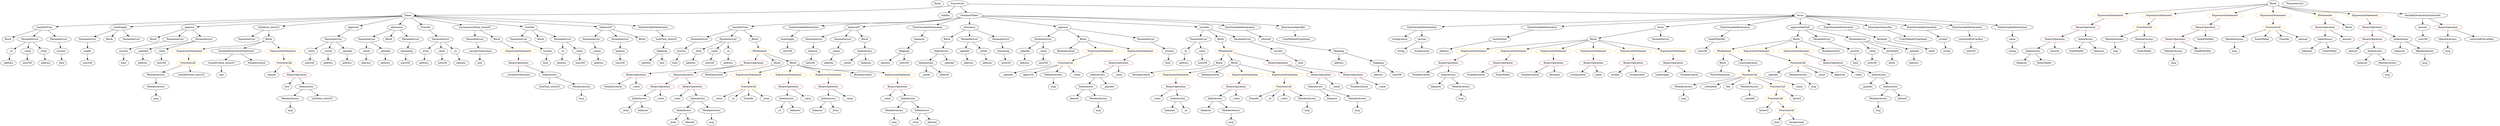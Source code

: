 strict digraph {
	graph [bb="0,0,12789,756"];
	node [label="\N"];
	Enter	[height=0.5,
		pos="4948.6,738",
		width=0.83628];
	Identifier_balances_7	[color=black,
		height=0.5,
		label=balances,
		pos="7428.6,234",
		width=1.1828];
	VariableDeclaration__from	[color=black,
		height=0.5,
		label=_from,
		pos="2158.6,450",
		width=0.93331];
	ElementaryTypeName_address_8	[color=black,
		height=0.5,
		label=address,
		pos="2152.6,378",
		width=1.0996];
	VariableDeclaration__from -> ElementaryTypeName_address_8	[pos="e,2154.1,396.1 2157.1,431.7 2156.5,424.41 2155.7,415.73 2155,407.54"];
	ExpressionStatement_Unnamed_2	[color=orange,
		height=0.5,
		label=ExpressionStatement,
		pos="961.59,450",
		width=2.458];
	FunctionCall_Unnamed_1	[color=orange,
		height=0.5,
		label=FunctionCall,
		pos="944.59,378",
		width=1.6125];
	ExpressionStatement_Unnamed_2 -> FunctionCall_Unnamed_1	[pos="e,948.74,396.1 957.38,431.7 955.59,424.32 953.46,415.52 951.45,407.25"];
	ElementaryTypeName_bool	[color=black,
		height=0.5,
		label=bool,
		pos="2792.6,378",
		width=0.76697];
	Parameter__spender_2	[color=black,
		height=0.5,
		label=_spender,
		pos="5403.6,450",
		width=1.2521];
	ElementaryTypeName_address_16	[color=black,
		height=0.5,
		label=address,
		pos="5406.6,378",
		width=1.0996];
	Parameter__spender_2 -> ElementaryTypeName_address_16	[pos="e,5405.9,396.1 5404.3,431.7 5404.6,424.41 5405,415.73 5405.4,407.54"];
	BinaryOperation_Unnamed_19	[color=brown,
		height=0.5,
		label=BinaryOperation,
		pos="8032.6,378",
		width=1.9867];
	NumberLiteral_Unnamed_5	[color=black,
		height=0.5,
		label=NumberLiteral,
		pos="7908.6,306",
		width=1.765];
	BinaryOperation_Unnamed_19 -> NumberLiteral_Unnamed_5	[pos="e,7936.2,322.58 8004.4,361.12 7987.2,351.38 7964.9,338.8 7946.2,328.22"];
	Identifier_decimals	[color=black,
		height=0.5,
		label=decimals,
		pos="8033.6,306",
		width=1.1967];
	BinaryOperation_Unnamed_19 -> Identifier_decimals	[pos="e,8033.3,324.1 8032.8,359.7 8032.9,352.41 8033.1,343.73 8033.2,335.54"];
	ParameterList_Unnamed_19	[color=black,
		height=0.5,
		label=ParameterList,
		pos="3580.6,522",
		width=1.7095];
	Parameter_success_4	[color=black,
		height=0.5,
		label=success,
		pos="3474.6,450",
		width=1.1135];
	ParameterList_Unnamed_19 -> Parameter_success_4	[pos="e,3496.4,465.39 3556.5,505.12 3541.6,495.23 3522.1,482.4 3506,471.72"];
	ParameterList_Unnamed_22	[color=black,
		height=0.5,
		label=ParameterList,
		pos="5501.6,522",
		width=1.7095];
	ParameterList_Unnamed_22 -> Parameter__spender_2	[pos="e,5424.7,466.1 5479.3,505.12 5465.9,495.52 5448.6,483.16 5433.9,472.67"];
	Parameter__value_5	[color=black,
		height=0.5,
		label=_value,
		pos="5501.6,450",
		width=0.96103];
	ParameterList_Unnamed_22 -> Parameter__value_5	[pos="e,5501.6,468.1 5501.6,503.7 5501.6,496.41 5501.6,487.73 5501.6,479.54"];
	VariableDeclaration__value	[color=black,
		height=0.5,
		label=_value,
		pos="2244.6,450",
		width=0.96103];
	ElementaryTypeName_uint256_6	[color=black,
		height=0.5,
		label=uint256,
		pos="2247.6,378",
		width=1.0442];
	VariableDeclaration__value -> ElementaryTypeName_uint256_6	[pos="e,2246.9,396.1 2245.3,431.7 2245.6,424.41 2246,415.73 2246.4,407.54"];
	Block_Unnamed_21	[color=black,
		height=0.5,
		label=Block,
		pos="8865.6,378",
		width=0.90558];
	ThrowStatement_Unnamed	[color=black,
		height=0.5,
		label=ThrowStatement,
		pos="8860.6,306",
		width=2.0006];
	Block_Unnamed_21 -> ThrowStatement_Unnamed	[pos="e,8861.8,324.1 8864.4,359.7 8863.8,352.41 8863.2,343.73 8862.6,335.54"];
	ElementaryTypeName_uint_2	[color=black,
		height=0.5,
		label=uint,
		pos="1112.6,306",
		width=0.75];
	FunctionDefinition_transferFrom	[color=black,
		height=0.5,
		label=transferFrom,
		pos="224.59,594",
		width=1.6402];
	Block_Unnamed_3	[color=black,
		height=0.5,
		label=Block,
		pos="41.587,522",
		width=0.90558];
	FunctionDefinition_transferFrom -> Block_Unnamed_3	[pos="e,67.119,533.75 187.67,579.63 158.93,569.13 118.09,553.98 82.587,540 80.862,539.32 79.099,538.62 77.32,537.9"];
	ParameterList_Unnamed_6	[color=black,
		height=0.5,
		label=ParameterList,
		pos="153.59,522",
		width=1.7095];
	FunctionDefinition_transferFrom -> ParameterList_Unnamed_6	[pos="e,170.29,539.47 207.76,576.41 199.01,567.78 188.14,557.06 178.43,547.5"];
	ParameterList_Unnamed_7	[color=black,
		height=0.5,
		label=ParameterList,
		pos="294.59,522",
		width=1.7095];
	FunctionDefinition_transferFrom -> ParameterList_Unnamed_7	[pos="e,278.12,539.47 241.18,576.41 249.81,567.78 260.52,557.06 270.09,547.5"];
	ElementaryTypeName_uint8	[color=black,
		height=0.5,
		label=uint8,
		pos="9920.6,450",
		width=0.7947];
	Block_Unnamed_17	[color=black,
		height=0.5,
		label=Block,
		pos="8227.6,522",
		width=0.90558];
	ExpressionStatement_Unnamed_12	[color=orange,
		height=0.5,
		label=ExpressionStatement,
		pos="7642.6,450",
		width=2.458];
	Block_Unnamed_17 -> ExpressionStatement_Unnamed_12	[pos="e,7706.8,462.74 8195.3,518.2 8117.1,511.26 7911.3,492.08 7740.6,468 7733.2,466.96 7725.6,465.8 7718,464.57"];
	ExpressionStatement_Unnamed_17	[color=orange,
		height=0.5,
		label=ExpressionStatement,
		pos="7837.6,450",
		width=2.458];
	Block_Unnamed_17 -> ExpressionStatement_Unnamed_17	[pos="e,7902.3,462.61 8196.7,515.45 8136,504.56 7999.7,480.1 7913.6,464.64"];
	ExpressionStatement_Unnamed_15	[color=orange,
		height=0.5,
		label=ExpressionStatement,
		pos="8032.6,450",
		width=2.458];
	Block_Unnamed_17 -> ExpressionStatement_Unnamed_15	[pos="e,8075,466.24 8200.9,511.41 8171.4,500.81 8123,483.47 8085.7,470.08"];
	ExpressionStatement_Unnamed_14	[color=orange,
		height=0.5,
		label=ExpressionStatement,
		pos="8227.6,450",
		width=2.458];
	Block_Unnamed_17 -> ExpressionStatement_Unnamed_14	[pos="e,8227.6,468.1 8227.6,503.7 8227.6,496.41 8227.6,487.73 8227.6,479.54"];
	ExpressionStatement_Unnamed_16	[color=orange,
		height=0.5,
		label=ExpressionStatement,
		pos="8422.6,450",
		width=2.458];
	Block_Unnamed_17 -> ExpressionStatement_Unnamed_16	[pos="e,8380.1,466.24 8254.3,511.41 8283.8,500.81 8332.1,483.47 8369.4,470.08"];
	ExpressionStatement_Unnamed_13	[color=orange,
		height=0.5,
		label=ExpressionStatement,
		pos="8617.6,450",
		width=2.458];
	Block_Unnamed_17 -> ExpressionStatement_Unnamed_13	[pos="e,8552.9,462.61 8258.5,515.45 8319.2,504.56 8455.5,480.1 8541.6,464.64"];
	Identifier__value_11	[color=black,
		height=0.5,
		label=_value,
		pos="3842.6,162",
		width=0.96103];
	Parameter_balance	[color=black,
		height=0.5,
		label=balance,
		pos="3166.6,450",
		width=1.0719];
	ElementaryTypeName_uint256_1	[color=black,
		height=0.5,
		label=uint256,
		pos="3166.6,378",
		width=1.0442];
	Parameter_balance -> ElementaryTypeName_uint256_1	[pos="e,3166.6,396.1 3166.6,431.7 3166.6,424.41 3166.6,415.73 3166.6,407.54"];
	ElementaryTypeName_address_20	[color=black,
		height=0.5,
		label=address,
		pos="6966.6,378",
		width=1.0996];
	NumberLiteral_Unnamed_6	[color=black,
		height=0.5,
		label=NumberLiteral,
		pos="7634.6,306",
		width=1.765];
	BinaryOperation_Unnamed_23	[color=brown,
		height=0.5,
		label=BinaryOperation,
		pos="11127,522",
		width=1.9867];
	MemberAccess_Unnamed_12	[color=black,
		height=0.5,
		label=MemberAccess,
		pos="11119,450",
		width=1.9174];
	BinaryOperation_Unnamed_23 -> MemberAccess_Unnamed_12	[pos="e,11121,468.1 11125,503.7 11124,496.41 11123,487.73 11122,479.54"];
	Identifier_totalEthInWei_1	[color=black,
		height=0.5,
		label=totalEthInWei,
		pos="11268,450",
		width=1.7095];
	BinaryOperation_Unnamed_23 -> Identifier_totalEthInWei_1	[pos="e,11237,466.01 11158,505.46 11178,495.31 11205,481.95 11227,471.01"];
	Identifier_msg_11	[color=black,
		height=0.5,
		label=msg,
		pos="11119,378",
		width=0.75];
	MemberAccess_Unnamed_12 -> Identifier_msg_11	[pos="e,11119,396.1 11119,431.7 11119,424.41 11119,415.73 11119,407.54"];
	BooleanLiteral_Unnamed_4	[color=black,
		height=0.5,
		label=BooleanLiteral,
		pos="5618.6,450",
		width=1.7788];
	ExpressionStatement_Unnamed_19	[color=orange,
		height=0.5,
		label=ExpressionStatement,
		pos="10770,666",
		width=2.458];
	BinaryOperation_Unnamed_26	[color=brown,
		height=0.5,
		label=BinaryOperation,
		pos="10661,594",
		width=1.9867];
	ExpressionStatement_Unnamed_19 -> BinaryOperation_Unnamed_26	[pos="e,10686,611.23 10744,648.41 10729,639.1 10711,627.37 10695,617.27"];
	FunctionDefinition_totalSupply	[color=black,
		height=0.5,
		label=totalSupply,
		pos="603.59,594",
		width=1.4739];
	ParameterList_Unnamed_1	[color=black,
		height=0.5,
		label=ParameterList,
		pos="435.59,522",
		width=1.7095];
	FunctionDefinition_totalSupply -> ParameterList_Unnamed_1	[pos="e,469.9,537.3 571.19,579.5 545.41,568.76 509.03,553.6 480.44,541.69"];
	Block_Unnamed	[color=black,
		height=0.5,
		label=Block,
		pos="547.59,522",
		width=0.90558];
	FunctionDefinition_totalSupply -> Block_Unnamed	[pos="e,560.38,538.99 590.32,576.41 583.52,567.92 575.11,557.41 567.56,547.96"];
	ParameterList_Unnamed	[color=black,
		height=0.5,
		label=ParameterList,
		pos="659.59,522",
		width=1.7095];
	FunctionDefinition_totalSupply -> ParameterList_Unnamed	[pos="e,646.02,539.96 616.86,576.41 623.46,568.16 631.58,558.01 638.97,548.78"];
	Identifier_balances_1	[color=black,
		height=0.5,
		label=balances,
		pos="6270.6,90",
		width=1.1828];
	Mapping_Unnamed_2	[color=black,
		height=0.5,
		label=Mapping,
		pos="6966.6,450",
		width=1.2105];
	Mapping_Unnamed_2 -> ElementaryTypeName_address_20	[pos="e,6966.6,396.1 6966.6,431.7 6966.6,424.41 6966.6,415.73 6966.6,407.54"];
	Mapping_Unnamed_3	[color=black,
		height=0.5,
		label=Mapping,
		pos="7138.6,378",
		width=1.2105];
	Mapping_Unnamed_2 -> Mapping_Unnamed_3	[pos="e,7108.2,391.35 6996.9,436.65 7025,425.24 7066.8,408.2 7097.8,395.6"];
	Parameter_balance_1	[color=black,
		height=0.5,
		label=balance,
		pos="4304.6,450",
		width=1.0719];
	ElementaryTypeName_uint256_10	[color=black,
		height=0.5,
		label=uint256,
		pos="4294.6,378",
		width=1.0442];
	Parameter_balance_1 -> ElementaryTypeName_uint256_10	[pos="e,4297,396.1 4302.1,431.7 4301.1,424.32 4299.8,415.52 4298.6,407.25"];
	Identifier_allowed_2	[color=black,
		height=0.5,
		label=allowed,
		pos="5609.6,162",
		width=1.0858];
	ElementaryTypeName_bool_3	[color=black,
		height=0.5,
		label=bool,
		pos="6786.6,378",
		width=0.76697];
	Identifier_Transfer	[color=black,
		height=0.5,
		label=Transfer,
		pos="6496.6,162",
		width=1.1689];
	Identifier_fundsWallet_2	[color=black,
		height=0.5,
		label=fundsWallet,
		pos="10613,450",
		width=1.5293];
	StateVariableDeclaration_Unnamed_7	[color=black,
		height=0.5,
		label=StateVariableDeclaration,
		pos="7384.6,594",
		width=2.8184];
	stringLiteral_Unnamed_1	[color=black,
		height=0.5,
		label=stringLiteral,
		pos="7274.6,522",
		width=1.5016];
	StateVariableDeclaration_Unnamed_7 -> stringLiteral_Unnamed_1	[pos="e,7298.8,538.43 7358.2,576.23 7343.3,566.72 7324.4,554.71 7308.4,544.51"];
	VariableDeclaration_version	[color=black,
		height=0.5,
		label=version,
		pos="7384.6,522",
		width=1.0442];
	StateVariableDeclaration_Unnamed_7 -> VariableDeclaration_version	[pos="e,7384.6,540.1 7384.6,575.7 7384.6,568.41 7384.6,559.73 7384.6,551.54"];
	ParameterList_Unnamed_5	[color=black,
		height=0.5,
		label=ParameterList,
		pos="2660.6,522",
		width=1.7095];
	Parameter_success	[color=black,
		height=0.5,
		label=success,
		pos="2799.6,450",
		width=1.1135];
	ParameterList_Unnamed_5 -> Parameter_success	[pos="e,2773.6,464.11 2690.4,505.98 2711.8,495.23 2740.6,480.7 2763.3,469.27"];
	ElementaryTypeName_uint256_18	[color=black,
		height=0.5,
		label=uint256,
		pos="12404,522",
		width=1.0442];
	Parameter_success_5	[color=black,
		height=0.5,
		label=success,
		pos="6131.6,450",
		width=1.1135];
	ElementaryTypeName_bool_5	[color=black,
		height=0.5,
		label=bool,
		pos="6122.6,378",
		width=0.76697];
	Parameter_success_5 -> ElementaryTypeName_bool_5	[pos="e,6124.8,396.1 6129.4,431.7 6128.4,424.32 6127.3,415.52 6126.2,407.25"];
	VariableDeclaration_unitsOneEthCanBuy	[color=black,
		height=0.5,
		label=unitsOneEthCanBuy,
		pos="10127,522",
		width=2.3887];
	ElementaryTypeName_uint256_16	[color=black,
		height=0.5,
		label=uint256,
		pos="10127,450",
		width=1.0442];
	VariableDeclaration_unitsOneEthCanBuy -> ElementaryTypeName_uint256_16	[pos="e,10127,468.1 10127,503.7 10127,496.41 10127,487.73 10127,479.54"];
	FunctionCall_Unnamed_10	[color=orange,
		height=0.5,
		label=FunctionCall,
		pos="9141.6,162",
		width=1.6125];
	ElementaryTypeName_bytes32	[color=black,
		height=0.5,
		label=bytes32,
		pos="9083.6,90",
		width=1.0996];
	FunctionCall_Unnamed_10 -> ElementaryTypeName_bytes32	[pos="e,9097.1,107.31 9127.5,144.05 9120.6,135.68 9112.1,125.4 9104.4,116.13"];
	FunctionCall_Unnamed_11	[color=orange,
		height=0.5,
		label=FunctionCall,
		pos="9199.6,90",
		width=1.6125];
	FunctionCall_Unnamed_10 -> FunctionCall_Unnamed_11	[pos="e,9185.7,107.79 9155.6,144.05 9162.5,135.8 9170.8,125.7 9178.4,116.54"];
	VariableDeclaration__value_1	[color=black,
		height=0.5,
		label=_value,
		pos="1554.6,450",
		width=0.96103];
	ElementaryTypeName_uint256_7	[color=black,
		height=0.5,
		label=uint256,
		pos="1552.6,378",
		width=1.0442];
	VariableDeclaration__value_1 -> ElementaryTypeName_uint256_7	[pos="e,1553.1,396.1 1554.1,431.7 1553.9,424.41 1553.6,415.73 1553.4,407.54"];
	ParameterList_Unnamed_21	[color=black,
		height=0.5,
		label=ParameterList,
		pos="4322.6,522",
		width=1.7095];
	ParameterList_Unnamed_21 -> Parameter_balance_1	[pos="e,4309,468.1 4318.1,503.7 4316.2,496.32 4314,487.52 4311.9,479.25"];
	ElementaryTypeName_uint_1	[color=black,
		height=0.5,
		label=uint,
		pos="2457.6,378",
		width=0.75];
	Identifier__from_1	[color=black,
		height=0.5,
		label=_from,
		pos="3597.6,18",
		width=0.93331];
	MemberAccess_Unnamed_19	[color=black,
		height=0.5,
		label=MemberAccess,
		pos="9689.6,162",
		width=1.9174];
	Identifier_msg_17	[color=black,
		height=0.5,
		label=msg,
		pos="9689.6,90",
		width=0.75];
	MemberAccess_Unnamed_19 -> Identifier_msg_17	[pos="e,9689.6,108.1 9689.6,143.7 9689.6,136.41 9689.6,127.73 9689.6,119.54"];
	ElementaryTypeName_address_18	[color=black,
		height=0.5,
		label=address,
		pos="5119.6,378",
		width=1.0996];
	Identifier_balances_12	[color=black,
		height=0.5,
		label=balances,
		pos="12081,378",
		width=1.1828];
	Parameter_success_6	[color=black,
		height=0.5,
		label=success,
		pos="9518.6,450",
		width=1.1135];
	ElementaryTypeName_bool_6	[color=black,
		height=0.5,
		label=bool,
		pos="9527.6,378",
		width=0.76697];
	Parameter_success_6 -> ElementaryTypeName_bool_6	[pos="e,9525.4,396.1 9520.8,431.7 9521.8,424.32 9522.9,415.52 9524,407.25"];
	Block_Unnamed_15	[color=black,
		height=0.5,
		label=Block,
		pos="5717.6,522",
		width=0.90558];
	Block_Unnamed_15 -> BooleanLiteral_Unnamed_4	[pos="e,5641.6,467.26 5698,507.17 5684.6,497.67 5666.4,484.83 5650.9,473.83"];
	ExpressionStatement_Unnamed_11	[color=orange,
		height=0.5,
		label=ExpressionStatement,
		pos="5789.6,450",
		width=2.458];
	Block_Unnamed_15 -> ExpressionStatement_Unnamed_11	[pos="e,5772,468.13 5733.2,505.81 5742.1,497.14 5753.5,486.05 5763.7,476.12"];
	ExpressionStatement_Unnamed_10	[color=orange,
		height=0.5,
		label=ExpressionStatement,
		pos="5984.6,450",
		width=2.458];
	Block_Unnamed_15 -> ExpressionStatement_Unnamed_10	[pos="e,5931.9,464.81 5746.7,513.38 5788.2,502.49 5865.6,482.2 5920.8,467.71"];
	UserDefinedTypeName_Unnamed	[color=black,
		height=0.5,
		label=UserDefinedTypeName,
		pos="6756.6,522",
		width=2.7214];
	FunctionCall_Unnamed_8	[color=orange,
		height=0.5,
		label=FunctionCall,
		pos="9008.6,306",
		width=1.6125];
	MemberAccess_Unnamed_22	[color=black,
		height=0.5,
		label=MemberAccess,
		pos="8660.6,234",
		width=1.9174];
	FunctionCall_Unnamed_8 -> MemberAccess_Unnamed_22	[pos="e,8711.7,246.44 8965.4,293.56 8957.5,291.6 8949.3,289.67 8941.6,288 8852,268.72 8828.5,269.76 8738.6,252 8733.4,250.98 8728.1,249.89 \
8722.7,248.77"];
	Identifier__extraData	[color=black,
		height=0.5,
		label=_extraData,
		pos="8798.6,234",
		width=1.4046];
	FunctionCall_Unnamed_8 -> Identifier__extraData	[pos="e,8834.8,247.06 8970.1,292.16 8934.9,280.45 8882.9,263.12 8845.4,250.61"];
	Identifier_this	[color=black,
		height=0.5,
		label=this,
		pos="8894.6,234",
		width=0.75];
	FunctionCall_Unnamed_8 -> Identifier_this	[pos="e,8913.8,246.8 8983.3,289.46 8965.6,278.59 8941.9,264.04 8923.4,252.71"];
	MemberAccess_Unnamed_21	[color=black,
		height=0.5,
		label=MemberAccess,
		pos="9008.6,234",
		width=1.9174];
	FunctionCall_Unnamed_8 -> MemberAccess_Unnamed_21	[pos="e,9008.6,252.1 9008.6,287.7 9008.6,280.41 9008.6,271.73 9008.6,263.54"];
	FunctionCall_Unnamed_9	[color=orange,
		height=0.5,
		label=FunctionCall,
		pos="9153.6,234",
		width=1.6125];
	FunctionCall_Unnamed_8 -> FunctionCall_Unnamed_9	[pos="e,9123.2,249.65 9039,290.33 9060.4,279.97 9089.4,265.97 9112.9,254.65"];
	Identifier__value_16	[color=black,
		height=0.5,
		label=_value,
		pos="9264.6,234",
		width=0.96103];
	FunctionCall_Unnamed_8 -> Identifier__value_16	[pos="e,9238.3,245.79 9052.5,293.81 9060.2,291.87 9068.1,289.87 9075.6,288 9140,271.83 9157.3,272 9220.6,252 9222.8,251.29 9225.2,250.52 \
9227.5,249.72"];
	FunctionDefinition_approve	[color=black,
		height=0.5,
		label=approve,
		pos="953.59,594",
		width=1.1412];
	Block_Unnamed_4	[color=black,
		height=0.5,
		label=Block,
		pos="771.59,522",
		width=0.90558];
	FunctionDefinition_approve -> Block_Unnamed_4	[pos="e,797.12,533.74 922.67,581.72 894.02,571.18 850.29,554.9 812.59,540 810.86,539.32 809.1,538.62 807.32,537.9"];
	ParameterList_Unnamed_9	[color=black,
		height=0.5,
		label=ParameterList,
		pos="883.59,522",
		width=1.7095];
	FunctionDefinition_approve -> ParameterList_Unnamed_9	[pos="e,900.38,539.8 937.7,577.12 929.01,568.42 918.04,557.45 908.25,547.66"];
	ParameterList_Unnamed_8	[color=black,
		height=0.5,
		label=ParameterList,
		pos="1024.6,522",
		width=1.7095];
	FunctionDefinition_approve -> ParameterList_Unnamed_8	[pos="e,1008,539.31 969.7,577.12 978.65,568.29 989.97,557.13 1000,547.24"];
	Identifier__owner_1	[color=black,
		height=0.5,
		label=_owner,
		pos="4891.6,306",
		width=1.0719];
	VariableDeclaration_decimals	[color=black,
		height=0.5,
		label=decimals,
		pos="9671.6,522",
		width=1.1967];
	VariableDeclaration_decimals -> ElementaryTypeName_uint8	[pos="e,9898.4,461.82 9704.2,509.83 9710.6,507.78 9717.3,505.74 9723.6,504 9793.4,484.72 9813.8,490.91 9882.6,468 9884.4,467.4 9886.2,\
466.75 9888,466.06"];
	ElementaryTypeName_uint256_9	[color=black,
		height=0.5,
		label=uint256,
		pos="3637.6,378",
		width=1.0442];
	Identifier_lockTime_intou33	[color=black,
		height=0.5,
		label=lockTime_intou33,
		pos="2652.6,234",
		width=2.1669];
	BinaryOperation_Unnamed_30	[color=brown,
		height=0.5,
		label=BinaryOperation,
		pos="9410.6,378",
		width=1.9867];
	Identifier__value_14	[color=black,
		height=0.5,
		label=_value,
		pos="9579.6,306",
		width=0.96103];
	BinaryOperation_Unnamed_30 -> Identifier__value_14	[pos="e,9553.2,317.93 9446.4,362.15 9474.8,350.41 9514.2,334.08 9542.8,322.23"];
	IndexAccess_Unnamed_23	[color=black,
		height=0.5,
		label=IndexAccess,
		pos="9691.6,306",
		width=1.6402];
	BinaryOperation_Unnamed_30 -> IndexAccess_Unnamed_23	[pos="e,9647,318.16 9460.1,364.7 9503.3,353.97 9567.6,337.97 9623.6,324 9627.6,323 9631.7,321.96 9635.9,320.92"];
	Identifier__owner	[color=black,
		height=0.5,
		label=_owner,
		pos="4485.6,378",
		width=1.0719];
	Identifier__from	[color=black,
		height=0.5,
		label=_from,
		pos="3347.6,90",
		width=0.93331];
	ParameterList_Unnamed_26	[color=black,
		height=0.5,
		label=ParameterList,
		pos="8555.6,522",
		width=1.7095];
	Identifier_now	[color=black,
		height=0.5,
		label=now,
		pos="1437.6,234",
		width=0.75];
	FunctionDefinition_transferFrom_1	[color=black,
		height=0.5,
		label=transferFrom,
		pos="3784.6,594",
		width=1.6402];
	FunctionDefinition_transferFrom_1 -> ParameterList_Unnamed_19	[pos="e,3619.3,536.29 3746.7,580 3713.8,568.71 3665.9,552.29 3630,539.97"];
	ParameterList_Unnamed_18	[color=black,
		height=0.5,
		label=ParameterList,
		pos="3728.6,522",
		width=1.7095];
	FunctionDefinition_transferFrom_1 -> ParameterList_Unnamed_18	[pos="e,3742,539.79 3771,576.05 3764.4,567.8 3756.3,557.7 3749,548.54"];
	Block_Unnamed_11	[color=black,
		height=0.5,
		label=Block,
		pos="3872.6,522",
		width=0.90558];
	FunctionDefinition_transferFrom_1 -> Block_Unnamed_11	[pos="e,3854.7,537.25 3805,576.76 3817.2,567.05 3832.9,554.6 3846,544.13"];
	Identifier_msg_9	[color=black,
		height=0.5,
		label=msg,
		pos="5499.6,234",
		width=0.75];
	FunctionCall_Unnamed	[color=orange,
		height=0.5,
		label=FunctionCall,
		pos="1426.6,378",
		width=1.6125];
	Identifier_require	[color=black,
		height=0.5,
		label=require,
		pos="1363.6,306",
		width=1.0026];
	FunctionCall_Unnamed -> Identifier_require	[pos="e,1378,322.99 1411.7,360.41 1403.9,351.74 1394.2,340.97 1385.5,331.38"];
	BinaryOperation_Unnamed_1	[color=brown,
		height=0.5,
		label=BinaryOperation,
		pos="1489.6,306",
		width=1.9867];
	FunctionCall_Unnamed -> BinaryOperation_Unnamed_1	[pos="e,1474.3,323.96 1441.5,360.41 1449,352.08 1458.3,341.8 1466.6,332.49"];
	ElementaryTypeName_address_2	[color=black,
		height=0.5,
		label=address,
		pos="229.59,378",
		width=1.0996];
	Identifier_balances_6	[color=black,
		height=0.5,
		label=balances,
		pos="4584.6,378",
		width=1.1828];
	MemberAccess_Unnamed_13	[color=black,
		height=0.5,
		label=MemberAccess,
		pos="12530,522",
		width=1.9174];
	Identifier_msg_12	[color=black,
		height=0.5,
		label=msg,
		pos="12530,450",
		width=0.75];
	MemberAccess_Unnamed_13 -> Identifier_msg_12	[pos="e,12530,468.1 12530,503.7 12530,496.41 12530,487.73 12530,479.54"];
	NumberLiteral_Unnamed_1	[color=black,
		height=0.5,
		label=NumberLiteral,
		pos="7051.6,234",
		width=1.765];
	Parameter__to_2	[color=black,
		height=0.5,
		label=_to,
		pos="6218.6,450",
		width=0.75];
	ElementaryTypeName_address_12	[color=black,
		height=0.5,
		label=address,
		pos="6207.6,378",
		width=1.0996];
	Parameter__to_2 -> ElementaryTypeName_address_12	[pos="e,6210.3,396.1 6215.9,431.7 6214.7,424.32 6213.3,415.52 6212,407.25"];
	Identifier_msg_10	[color=black,
		height=0.5,
		label=msg,
		pos="7558.6,162",
		width=0.75];
	ElementaryTypeName_address_4	[color=black,
		height=0.5,
		label=address,
		pos="722.59,378",
		width=1.0996];
	BinaryOperation_Unnamed_14	[color=brown,
		height=0.5,
		label=BinaryOperation,
		pos="4745.6,234",
		width=1.9867];
	Identifier__value_10	[color=black,
		height=0.5,
		label=_value,
		pos="4691.6,162",
		width=0.96103];
	BinaryOperation_Unnamed_14 -> Identifier__value_10	[pos="e,4703.8,178.83 4732.5,216.05 4726,207.56 4717.9,197.11 4710.7,187.73"];
	IndexAccess_Unnamed_10	[color=black,
		height=0.5,
		label=IndexAccess,
		pos="4803.6,162",
		width=1.6402];
	BinaryOperation_Unnamed_14 -> IndexAccess_Unnamed_10	[pos="e,4789.7,179.79 4759.6,216.05 4766.5,207.8 4774.8,197.7 4782.4,188.54"];
	IndexAccess_Unnamed_12	[color=black,
		height=0.5,
		label=IndexAccess,
		pos="4575.6,450",
		width=1.6402];
	IndexAccess_Unnamed_12 -> Identifier__owner	[pos="e,4504.8,393.95 4554.7,432.76 4542.5,423.25 4526.9,411.1 4513.6,400.77"];
	IndexAccess_Unnamed_12 -> Identifier_balances_6	[pos="e,4582.4,396.1 4577.8,431.7 4578.8,424.32 4579.9,415.52 4581,407.25"];
	Identifier__to_3	[color=black,
		height=0.5,
		label=_to,
		pos="3922.6,162",
		width=0.75];
	Identifier_sha3	[color=black,
		height=0.5,
		label=sha3,
		pos="9149.6,18",
		width=0.76697];
	ParameterList_Unnamed_20	[color=black,
		height=0.5,
		label=ParameterList,
		pos="4463.6,522",
		width=1.7095];
	Parameter__owner_2	[color=black,
		height=0.5,
		label=_owner,
		pos="4429.6,450",
		width=1.0719];
	ParameterList_Unnamed_20 -> Parameter__owner_2	[pos="e,4437.7,467.62 4455.2,503.7 4451.4,495.87 4446.8,486.44 4442.6,477.73"];
	Identifier_msg_19	[color=black,
		height=0.5,
		label=msg,
		pos="8660.6,162",
		width=0.75];
	MemberAccess_Unnamed_22 -> Identifier_msg_19	[pos="e,8660.6,180.1 8660.6,215.7 8660.6,208.41 8660.6,199.73 8660.6,191.54"];
	stringLiteral_Unnamed_2	[color=black,
		height=0.5,
		label=stringLiteral,
		pos="8148.6,306",
		width=1.5016];
	ExpressionStatement_Unnamed_22	[color=orange,
		height=0.5,
		label=ExpressionStatement,
		pos="11076,666",
		width=2.458];
	FunctionCall_Unnamed_6	[color=orange,
		height=0.5,
		label=FunctionCall,
		pos="10968,594",
		width=1.6125];
	ExpressionStatement_Unnamed_22 -> FunctionCall_Unnamed_6	[pos="e,10992,610.75 11050,648.41 11035,638.97 11017,627.03 11001,616.83"];
	Parameter__to_1	[color=black,
		height=0.5,
		label=_to,
		pos="47.587,450",
		width=0.75];
	ElementaryTypeName_address_3	[color=black,
		height=0.5,
		label=address,
		pos="39.587,378",
		width=1.0996];
	Parameter__to_1 -> ElementaryTypeName_address_3	[pos="e,41.542,396.1 45.609,431.7 44.776,424.41 43.784,415.73 42.848,407.54"];
	ExpressionStatement_Unnamed_18	[color=orange,
		height=0.5,
		label=ExpressionStatement,
		pos="11326,666",
		width=2.458];
	BinaryOperation_Unnamed_22	[color=brown,
		height=0.5,
		label=BinaryOperation,
		pos="11278,594",
		width=1.9867];
	ExpressionStatement_Unnamed_18 -> BinaryOperation_Unnamed_22	[pos="e,11289,612.1 11314,647.7 11308,639.81 11302,630.3 11296,621.55"];
	Parameter__owner_1	[color=black,
		height=0.5,
		label=_owner,
		pos="1849.6,450",
		width=1.0719];
	ElementaryTypeName_address_5	[color=black,
		height=0.5,
		label=address,
		pos="1849.6,378",
		width=1.0996];
	Parameter__owner_1 -> ElementaryTypeName_address_5	[pos="e,1849.6,396.1 1849.6,431.7 1849.6,424.41 1849.6,415.73 1849.6,407.54"];
	NumberLiteral_Unnamed_2	[color=black,
		height=0.5,
		label=NumberLiteral,
		pos="3291.6,234",
		width=1.765];
	BinaryOperation_Unnamed_25	[color=brown,
		height=0.5,
		label=BinaryOperation,
		pos="11897,594",
		width=1.9867];
	IndexAccess_Unnamed_18	[color=black,
		height=0.5,
		label=IndexAccess,
		pos="11897,522",
		width=1.6402];
	BinaryOperation_Unnamed_25 -> IndexAccess_Unnamed_18	[pos="e,11897,540.1 11897,575.7 11897,568.41 11897,559.73 11897,551.54"];
	Identifier_amount	[color=black,
		height=0.5,
		label=amount,
		pos="12012,522",
		width=1.0581];
	BinaryOperation_Unnamed_25 -> Identifier_amount	[pos="e,11989,536.86 11923,576.94 11940,566.72 11962,553.42 11979,542.59"];
	BinaryOperation_Unnamed_16	[color=brown,
		height=0.5,
		label=BinaryOperation,
		pos="7493.6,378",
		width=1.9867];
	ExpressionStatement_Unnamed_12 -> BinaryOperation_Unnamed_16	[pos="e,7526.3,394.38 7608.4,432.94 7587,422.89 7559.3,409.87 7536.4,399.14"];
	Identifier_allowed_3	[color=black,
		height=0.5,
		label=allowed,
		pos="4987.6,306",
		width=1.0858];
	IndexAccess_Unnamed_13	[color=black,
		height=0.5,
		label=IndexAccess,
		pos="5733.6,306",
		width=1.6402];
	IndexAccess_Unnamed_14	[color=black,
		height=0.5,
		label=IndexAccess,
		pos="5672.6,234",
		width=1.6402];
	IndexAccess_Unnamed_13 -> IndexAccess_Unnamed_14	[pos="e,5686.9,251.47 5719.1,288.41 5711.8,279.95 5702.6,269.49 5694.4,260.08"];
	Identifier__spender	[color=black,
		height=0.5,
		label=_spender,
		pos="5794.6,234",
		width=1.2521];
	IndexAccess_Unnamed_13 -> Identifier__spender	[pos="e,5780.2,251.47 5748,288.41 5755.4,279.95 5764.5,269.49 5772.7,260.08"];
	Identifier_msg_18	[color=black,
		height=0.5,
		label=msg,
		pos="9344.6,234",
		width=0.75];
	ElementaryTypeName_address_19	[color=black,
		height=0.5,
		label=address,
		pos="4684.6,378",
		width=1.0996];
	ExpressionStatement_Unnamed_4	[color=orange,
		height=0.5,
		label=ExpressionStatement,
		pos="6133.6,306",
		width=2.458];
	BinaryOperation_Unnamed_6	[color=brown,
		height=0.5,
		label=BinaryOperation,
		pos="6133.6,234",
		width=1.9867];
	ExpressionStatement_Unnamed_4 -> BinaryOperation_Unnamed_6	[pos="e,6133.6,252.1 6133.6,287.7 6133.6,280.41 6133.6,271.73 6133.6,263.54"];
	ElementaryTypeName_uint256_17	[color=black,
		height=0.5,
		label=uint256,
		pos="8761.6,450",
		width=1.0442];
	Identifier__value_6	[color=black,
		height=0.5,
		label=_value,
		pos="3618.6,162",
		width=0.96103];
	VariableDeclaration__to	[color=black,
		height=0.5,
		label=_to,
		pos="2324.6,450",
		width=0.75];
	ElementaryTypeName_address_9	[color=black,
		height=0.5,
		label=address,
		pos="2342.6,378",
		width=1.0996];
	VariableDeclaration__to -> ElementaryTypeName_address_9	[pos="e,2338.1,396.28 2328.9,432.05 2330.9,424.6 2333.2,415.64 2335.3,407.22"];
	ElementaryTypeName_string	[color=black,
		height=0.5,
		label=string,
		pos="10279,450",
		width=0.864];
	Identifier_msg_8	[color=black,
		height=0.5,
		label=msg,
		pos="5735.6,90",
		width=0.75];
	BinaryOperation_Unnamed_3	[color=brown,
		height=0.5,
		label=BinaryOperation,
		pos="6848.6,306",
		width=1.9867];
	IndexAccess_Unnamed_2	[color=black,
		height=0.5,
		label=IndexAccess,
		pos="6823.6,234",
		width=1.6402];
	BinaryOperation_Unnamed_3 -> IndexAccess_Unnamed_2	[pos="e,6829.7,252.1 6842.4,287.7 6839.7,280.15 6836.5,271.12 6833.5,262.68"];
	Identifier__value	[color=black,
		height=0.5,
		label=_value,
		pos="6935.6,234",
		width=0.96103];
	BinaryOperation_Unnamed_3 -> Identifier__value	[pos="e,6917.5,249.57 6869.2,288.41 6881,278.91 6896,266.88 6908.7,256.65"];
	ExpressionStatement_Unnamed_21	[color=orange,
		height=0.5,
		label=ExpressionStatement,
		pos="11626,666",
		width=2.458];
	FunctionCall_Unnamed_5	[color=orange,
		height=0.5,
		label=FunctionCall,
		pos="11626,594",
		width=1.6125];
	ExpressionStatement_Unnamed_21 -> FunctionCall_Unnamed_5	[pos="e,11626,612.1 11626,647.7 11626,640.41 11626,631.73 11626,623.54"];
	ElementaryTypeName_address_7	[color=black,
		height=0.5,
		label=address,
		pos="3291.6,378",
		width=1.0996];
	FunctionDefinition_withdraw_intou33	[color=black,
		height=0.5,
		label=withdraw_intou33,
		pos="1345.6,594",
		width=2.1392];
	ParameterList_Unnamed_13	[color=black,
		height=0.5,
		label=ParameterList,
		pos="1233.6,522",
		width=1.7095];
	FunctionDefinition_withdraw_intou33 -> ParameterList_Unnamed_13	[pos="e,1258.7,538.67 1319.6,576.76 1304.3,567.18 1284.7,554.92 1268,544.53"];
	Block_Unnamed_7	[color=black,
		height=0.5,
		label=Block,
		pos="1345.6,522",
		width=0.90558];
	FunctionDefinition_withdraw_intou33 -> Block_Unnamed_7	[pos="e,1345.6,540.1 1345.6,575.7 1345.6,568.41 1345.6,559.73 1345.6,551.54"];
	MemberAccess_Unnamed_18	[color=black,
		height=0.5,
		label=MemberAccess,
		pos="10812,522",
		width=1.9174];
	Identifier_msg_16	[color=black,
		height=0.5,
		label=msg,
		pos="10817,450",
		width=0.75];
	MemberAccess_Unnamed_18 -> Identifier_msg_16	[pos="e,10815,468.1 10813,503.7 10813,496.41 10814,487.73 10815,479.54"];
	ElementaryTypeName_address_13	[color=black,
		height=0.5,
		label=address,
		pos="3542.6,378",
		width=1.0996];
	Identifier__spender_3	[color=black,
		height=0.5,
		label=_spender,
		pos="9630.6,234",
		width=1.2521];
	Parameter_supply	[color=black,
		height=0.5,
		label=supply,
		pos="435.59,450",
		width=0.98875];
	ElementaryTypeName_uint256	[color=black,
		height=0.5,
		label=uint256,
		pos="435.59,378",
		width=1.0442];
	Parameter_supply -> ElementaryTypeName_uint256	[pos="e,435.59,396.1 435.59,431.7 435.59,424.41 435.59,415.73 435.59,407.54"];
	Identifier_totalEthInWei	[color=black,
		height=0.5,
		label=totalEthInWei,
		pos="11278,522",
		width=1.7095];
	Identifier__to_1	[color=black,
		height=0.5,
		label=_to,
		pos="6583.6,162",
		width=0.75];
	Block_Unnamed_2	[color=black,
		height=0.5,
		label=Block,
		pos="2772.6,522",
		width=0.90558];
	ParameterList_Unnamed_1 -> Parameter_supply	[pos="e,435.59,468.1 435.59,503.7 435.59,496.41 435.59,487.73 435.59,479.54"];
	NumberLiteral_Unnamed_3	[color=black,
		height=0.5,
		label=NumberLiteral,
		pos="7352.6,306",
		width=1.765];
	BinaryOperation_Unnamed_21	[color=brown,
		height=0.5,
		label=BinaryOperation,
		pos="7771.6,378",
		width=1.9867];
	ExpressionStatement_Unnamed_17 -> BinaryOperation_Unnamed_21	[pos="e,7787.4,395.79 7821.6,432.05 7813.7,423.63 7803.9,413.28 7795.1,403.97"];
	VariableDeclaration_allowed	[color=black,
		height=0.5,
		label=allowed,
		pos="6601.6,522",
		width=1.0858];
	VariableDeclaration_allowed -> Mapping_Unnamed_2	[pos="e,6924.8,455.62 6631,509.66 6637.1,507.58 6643.5,505.57 6649.6,504 6741,480.36 6850.1,464.82 6913.5,456.99"];
	Block_Unnamed_20	[color=black,
		height=0.5,
		label=Block,
		pos="9225.6,522",
		width=0.90558];
	IfStatement_Unnamed_3	[color=orange,
		height=0.5,
		label=IfStatement,
		pos="8870.6,450",
		width=1.4739];
	Block_Unnamed_20 -> IfStatement_Unnamed_3	[pos="e,8910.5,462.3 9194.3,516.21 9140.7,507.79 9027.8,489.23 8933.6,468 8929.6,467.1 8925.5,466.12 8921.3,465.09"];
	ExpressionStatement_Unnamed_24	[color=orange,
		height=0.5,
		label=ExpressionStatement,
		pos="9030.6,450",
		width=2.458];
	Block_Unnamed_20 -> ExpressionStatement_Unnamed_24	[pos="e,9073,466.24 9198.9,511.41 9169.4,500.81 9121,483.47 9083.7,470.08"];
	ExpressionStatement_Unnamed_23	[color=orange,
		height=0.5,
		label=ExpressionStatement,
		pos="9225.6,450",
		width=2.458];
	Block_Unnamed_20 -> ExpressionStatement_Unnamed_23	[pos="e,9225.6,468.1 9225.6,503.7 9225.6,496.41 9225.6,487.73 9225.6,479.54"];
	BooleanLiteral_Unnamed_5	[color=black,
		height=0.5,
		label=BooleanLiteral,
		pos="9396.6,450",
		width=1.7788];
	Block_Unnamed_20 -> BooleanLiteral_Unnamed_5	[pos="e,9361.3,465.45 9251.2,510.52 9277.5,499.76 9318.9,482.79 9350.9,469.72"];
	MemberAccess_Unnamed_16	[color=black,
		height=0.5,
		label=MemberAccess,
		pos="11427,522",
		width=1.9174];
	Identifier_msg_15	[color=black,
		height=0.5,
		label=msg,
		pos="11427,450",
		width=0.75];
	MemberAccess_Unnamed_16 -> Identifier_msg_15	[pos="e,11427,468.1 11427,503.7 11427,496.41 11427,487.73 11427,479.54"];
	ElementaryTypeName_uint256_12	[color=black,
		height=0.5,
		label=uint256,
		pos="5311.6,378",
		width=1.0442];
	ElementaryTypeName_uint256_15	[color=black,
		height=0.5,
		label=uint256,
		pos="4189.6,450",
		width=1.0442];
	StateVariableDeclaration_Unnamed_10	[color=black,
		height=0.5,
		label=StateVariableDeclaration,
		pos="8095.6,594",
		width=2.8184];
	VariableDeclaration_fundsWallet	[color=black,
		height=0.5,
		label=fundsWallet,
		pos="7863.6,522",
		width=1.5293];
	StateVariableDeclaration_Unnamed_10 -> VariableDeclaration_fundsWallet	[pos="e,7903.2,534.94 8045.5,577.9 8006.7,566.17 7953,549.97 7914,538.21"];
	Parameter__spender_3	[color=black,
		height=0.5,
		label=_spender,
		pos="5089.6,450",
		width=1.2521];
	Parameter__spender_3 -> ElementaryTypeName_address_18	[pos="e,5112.4,395.79 5096.8,432.05 5100.2,424.32 5104.2,414.96 5107.9,406.27"];
	Parameter__value_6	[color=black,
		height=0.5,
		label=_value,
		pos="9611.6,450",
		width=0.96103];
	ElementaryTypeName_uint256_19	[color=black,
		height=0.5,
		label=uint256,
		pos="9611.6,378",
		width=1.0442];
	Parameter__value_6 -> ElementaryTypeName_uint256_19	[pos="e,9611.6,396.1 9611.6,431.7 9611.6,424.41 9611.6,415.73 9611.6,407.54"];
	Identifier_msg_1	[color=black,
		height=0.5,
		label=msg,
		pos="1459.6,90",
		width=0.75];
	VariableDeclaration__owner	[color=black,
		height=0.5,
		label=_owner,
		pos="1645.6,450",
		width=1.0719];
	ElementaryTypeName_address_10	[color=black,
		height=0.5,
		label=address,
		pos="1647.6,378",
		width=1.0996];
	VariableDeclaration__owner -> ElementaryTypeName_address_10	[pos="e,1647.1,396.1 1646.1,431.7 1646.3,424.41 1646.5,415.73 1646.8,407.54"];
	BinaryOperation_Unnamed_27	[color=brown,
		height=0.5,
		label=BinaryOperation,
		pos="10502,522",
		width=1.9867];
	IndexAccess_Unnamed_20	[color=black,
		height=0.5,
		label=IndexAccess,
		pos="10387,450",
		width=1.6402];
	BinaryOperation_Unnamed_27 -> IndexAccess_Unnamed_20	[pos="e,10412,466.5 10475,504.94 10459,495.29 10439,482.89 10422,472.41"];
	Identifier_amount_1	[color=black,
		height=0.5,
		label=amount,
		pos="10502,450",
		width=1.0581];
	BinaryOperation_Unnamed_27 -> Identifier_amount_1	[pos="e,10502,468.1 10502,503.7 10502,496.41 10502,487.73 10502,479.54"];
	Parameter__from_1	[color=black,
		height=0.5,
		label=_from,
		pos="3566.6,450",
		width=0.93331];
	Parameter__from_1 -> ElementaryTypeName_address_13	[pos="e,3548.5,396.28 3560.8,432.05 3558.2,424.52 3555.1,415.44 3552.2,406.94"];
	Mapping_Unnamed	[color=black,
		height=0.5,
		label=Mapping,
		pos="3372.6,450",
		width=1.2105];
	Mapping_Unnamed -> ElementaryTypeName_address_7	[pos="e,3309.5,394.49 3354.6,433.46 3343.9,424.22 3330.1,412.32 3318.2,402"];
	ElementaryTypeName_uint	[color=black,
		height=0.5,
		label=uint,
		pos="3376.6,378",
		width=0.75];
	Mapping_Unnamed -> ElementaryTypeName_uint	[pos="e,3375.6,396.1 3373.6,431.7 3374,424.41 3374.5,415.73 3375,407.54"];
	Parameter__value_1	[color=black,
		height=0.5,
		label=_value,
		pos="134.59,450",
		width=0.96103];
	ElementaryTypeName_uint256_3	[color=black,
		height=0.5,
		label=uint256,
		pos="134.59,378",
		width=1.0442];
	Parameter__value_1 -> ElementaryTypeName_uint256_3	[pos="e,134.59,396.1 134.59,431.7 134.59,424.41 134.59,415.73 134.59,407.54"];
	FunctionDefinition_Arcus	[color=black,
		height=0.5,
		label=Arcus,
		pos="8555.6,594",
		width=0.91945];
	FunctionDefinition_Arcus -> Block_Unnamed_17	[pos="e,8257.7,529.43 8525,586.48 8465.8,573.84 8335.3,546 8268.6,531.76"];
	FunctionDefinition_Arcus -> ParameterList_Unnamed_26	[pos="e,8555.6,540.1 8555.6,575.7 8555.6,568.41 8555.6,559.73 8555.6,551.54"];
	Identifier__from_3	[color=black,
		height=0.5,
		label=_from,
		pos="4843.6,18",
		width=0.93331];
	FunctionCall_Unnamed_7	[color=orange,
		height=0.5,
		label=FunctionCall,
		pos="9261.6,378",
		width=1.6125];
	Identifier__spender_4	[color=black,
		height=0.5,
		label=_spender,
		pos="9129.6,306",
		width=1.2521];
	FunctionCall_Unnamed_7 -> Identifier__spender_4	[pos="e,9156.1,321.04 9233.3,361.98 9213.6,351.56 9187.2,337.57 9166,326.32"];
	MemberAccess_Unnamed_20	[color=black,
		height=0.5,
		label=MemberAccess,
		pos="9261.6,306",
		width=1.9174];
	FunctionCall_Unnamed_7 -> MemberAccess_Unnamed_20	[pos="e,9261.6,324.1 9261.6,359.7 9261.6,352.41 9261.6,343.73 9261.6,335.54"];
	Identifier__value_15	[color=black,
		height=0.5,
		label=_value,
		pos="9383.6,306",
		width=0.96103];
	FunctionCall_Unnamed_7 -> Identifier__value_15	[pos="e,9361,319.98 9288.4,361.64 9306.9,351.01 9331.6,336.82 9351.2,325.56"];
	Identifier_Approval_1	[color=black,
		height=0.5,
		label=Approval,
		pos="9481.6,306",
		width=1.266];
	FunctionCall_Unnamed_7 -> Identifier_Approval_1	[pos="e,9447,318 9301.2,364.4 9339.2,352.32 9396.5,334.07 9436.3,321.41"];
	Identifier__value_3	[color=black,
		height=0.5,
		label=_value,
		pos="6028.6,162",
		width=0.96103];
	ExpressionStatement_Unnamed_9	[color=orange,
		height=0.5,
		label=ExpressionStatement,
		pos="4013.6,306",
		width=2.458];
	FunctionCall_Unnamed_3	[color=orange,
		height=0.5,
		label=FunctionCall,
		pos="4009.6,234",
		width=1.6125];
	ExpressionStatement_Unnamed_9 -> FunctionCall_Unnamed_3	[pos="e,4010.6,252.1 4012.6,287.7 4012.2,280.41 4011.7,271.73 4011.2,263.54"];
	BinaryOperation_Unnamed_22 -> BinaryOperation_Unnamed_23	[pos="e,11160,538.33 11244,577.64 11223,567.47 11194,554.04 11170,543.03"];
	BinaryOperation_Unnamed_22 -> Identifier_totalEthInWei	[pos="e,11278,540.1 11278,575.7 11278,568.41 11278,559.73 11278,551.54"];
	BinaryOperation_Unnamed_29	[color=brown,
		height=0.5,
		label=BinaryOperation,
		pos="12140,522",
		width=1.9867];
	Identifier_amount_2	[color=black,
		height=0.5,
		label=amount,
		pos="12031,450",
		width=1.0581];
	BinaryOperation_Unnamed_29 -> Identifier_amount_2	[pos="e,12052,465.02 12114,504.76 12099,494.7 12078,481.71 12062,471.01"];
	IndexAccess_Unnamed_22	[color=black,
		height=0.5,
		label=IndexAccess,
		pos="12146,450",
		width=1.6402];
	BinaryOperation_Unnamed_29 -> IndexAccess_Unnamed_22	[pos="e,12144,468.1 12141,503.7 12142,496.41 12142,487.73 12143,479.54"];
	ContractDefinition_Token	[color=black,
		height=0.5,
		label=Token,
		pos="2067.6,666",
		width=0.96103];
	ContractDefinition_Token -> FunctionDefinition_transferFrom	[pos="e,282.13,598.41 2032.9,664.04 1867.1,659.39 1138.5,638.37 541.59,612 456.01,608.22 357.51,602.76 293.31,599.06"];
	ContractDefinition_Token -> FunctionDefinition_totalSupply	[pos="e,655.61,598.12 2032.8,663.56 1891.9,657.68 1349.6,634.79 903.59,612 821.85,607.82 727.62,602.38 666.91,598.79"];
	ContractDefinition_Token -> FunctionDefinition_approve	[pos="e,994.31,597.56 2033,662.83 1872.4,652.74 1198.7,610.4 1005.5,598.26"];
	ContractDefinition_Token -> FunctionDefinition_withdraw_intou33	[pos="e,1415.7,601.79 2033.7,661.72 1925.2,651.2 1584.1,618.13 1426.7,602.86"];
	EventDefinition_Approval	[color=black,
		height=0.5,
		label=Approval,
		pos="1811.6,594",
		width=1.266];
	ContractDefinition_Token -> EventDefinition_Approval	[pos="e,1848.2,605.01 2037.5,656.76 1993.5,644.74 1911.3,622.28 1859.2,608.01"];
	FunctionDefinition_allowance	[color=black,
		height=0.5,
		label=allowance,
		pos="2024.6,594",
		width=1.3076];
	ContractDefinition_Token -> FunctionDefinition_allowance	[pos="e,2035,611.96 2057.4,648.41 2052.5,640.42 2046.5,630.64 2041,621.64"];
	EventDefinition_Transfer	[color=black,
		height=0.5,
		label=Transfer,
		pos="2193.6,594",
		width=1.1689];
	ContractDefinition_Token -> EventDefinition_Transfer	[pos="e,2168.9,608.71 2090.7,652.16 2109.8,641.53 2137.3,626.27 2159.1,614.18"];
	FunctionDefinition_increaseLockTime_intou33	[color=black,
		height=0.5,
		label=increaseLockTime_intou33,
		pos="2436.6,594",
		width=3.0956];
	ContractDefinition_Token -> FunctionDefinition_increaseLockTime_intou33	[pos="e,2366.1,608.37 2099.7,658.91 2156.1,648.2 2274.7,625.7 2355.1,610.47"];
	FunctionDefinition_transfer	[color=black,
		height=0.5,
		label=transfer,
		pos="2716.6,594",
		width=1.0719];
	ContractDefinition_Token -> FunctionDefinition_transfer	[pos="e,2679.3,599.02 2101.1,661.38 2208.2,649.83 2542.4,613.79 2668.1,600.23"];
	FunctionDefinition_balanceOf	[color=black,
		height=0.5,
		label=balanceOf,
		pos="3078.6,594",
		width=1.3491];
	ContractDefinition_Token -> FunctionDefinition_balanceOf	[pos="e,3031,598.3 2101.8,662.63 2249.3,652.42 2831.6,612.1 3019.7,599.08"];
	StateVariableDeclaration_Unnamed	[color=black,
		height=0.5,
		label=StateVariableDeclaration,
		pos="3353.6,594",
		width=2.8184];
	ContractDefinition_Token -> StateVariableDeclaration_Unnamed	[pos="e,3263.6,602.63 2102.2,663.64 2235.7,658.34 2730,638 3136.6,612 3174.4,609.58 3216,606.44 3252.5,603.53"];
	BinaryOperation_Unnamed_13	[color=brown,
		height=0.5,
		label=BinaryOperation,
		pos="4438.6,234",
		width=1.9867];
	IndexAccess_Unnamed_9	[color=black,
		height=0.5,
		label=IndexAccess,
		pos="4438.6,162",
		width=1.6402];
	BinaryOperation_Unnamed_13 -> IndexAccess_Unnamed_9	[pos="e,4438.6,180.1 4438.6,215.7 4438.6,208.41 4438.6,199.73 4438.6,191.54"];
	Identifier__value_9	[color=black,
		height=0.5,
		label=_value,
		pos="4550.6,162",
		width=0.96103];
	BinaryOperation_Unnamed_13 -> Identifier__value_9	[pos="e,4529.3,176.33 4464.6,216.76 4481,206.5 4502.3,193.18 4519.6,182.37"];
	BinaryOperation_Unnamed_26 -> BinaryOperation_Unnamed_27	[pos="e,10536,538.16 10626,577.81 10603,567.54 10572,553.87 10546,542.75"];
	IndexAccess_Unnamed_19	[color=black,
		height=0.5,
		label=IndexAccess,
		pos="10661,522",
		width=1.6402];
	BinaryOperation_Unnamed_26 -> IndexAccess_Unnamed_19	[pos="e,10661,540.1 10661,575.7 10661,568.41 10661,559.73 10661,551.54"];
	ParameterList_Unnamed_10	[color=black,
		height=0.5,
		label=ParameterList,
		pos="1856.6,522",
		width=1.7095];
	ParameterList_Unnamed_10 -> Parameter__owner_1	[pos="e,1851.3,468.1 1854.9,503.7 1854.1,496.41 1853.3,487.73 1852.4,479.54"];
	Parameter__spender_1	[color=black,
		height=0.5,
		label=_spender,
		pos="1951.6,450",
		width=1.2521];
	ParameterList_Unnamed_10 -> Parameter__spender_1	[pos="e,1930.7,466.43 1878.6,504.76 1891.4,495.38 1907.6,483.44 1921.5,473.2"];
	VariableDeclaration_amount	[color=black,
		height=0.5,
		label=amount,
		pos="12403,594",
		width=1.0581];
	VariableDeclaration_amount -> ElementaryTypeName_uint256_18	[pos="e,12403,540.1 12403,575.7 12403,568.41 12403,559.73 12403,551.54"];
	Identifier_balances_11	[color=black,
		height=0.5,
		label=balances,
		pos="12278,450",
		width=1.1828];
	ParameterList_Unnamed_18 -> Parameter__from_1	[pos="e,3592.1,462.04 3695,506.5 3668,494.83 3630.2,478.47 3602.5,466.54"];
	Parameter__value_4	[color=black,
		height=0.5,
		label=_value,
		pos="3652.6,450",
		width=0.96103];
	ParameterList_Unnamed_18 -> Parameter__value_4	[pos="e,3669.2,466.27 3710.6,504.41 3700.7,495.29 3688.2,483.83 3677.4,473.87"];
	Parameter__to_3	[color=black,
		height=0.5,
		label=_to,
		pos="3732.6,450",
		width=0.75];
	ParameterList_Unnamed_18 -> Parameter__to_3	[pos="e,3731.6,468.1 3729.6,503.7 3730,496.41 3730.5,487.73 3731,479.54"];
	ParameterList_Unnamed_15	[color=black,
		height=0.5,
		label=ParameterList,
		pos="1676.6,522",
		width=1.7095];
	EventDefinition_Approval -> ParameterList_Unnamed_15	[pos="e,1706,538.26 1784.9,579.17 1765.3,568.99 1738.3,554.98 1716.1,543.5"];
	MemberAccess_Unnamed_9	[color=black,
		height=0.5,
		label=MemberAccess,
		pos="5735.6,162",
		width=1.9174];
	MemberAccess_Unnamed_9 -> Identifier_msg_8	[pos="e,5735.6,108.1 5735.6,143.7 5735.6,136.41 5735.6,127.73 5735.6,119.54"];
	IndexAccess_Unnamed_8	[color=black,
		height=0.5,
		label=IndexAccess,
		pos="4214.6,162",
		width=1.6402];
	Identifier__to_2	[color=black,
		height=0.5,
		label=_to,
		pos="4139.6,90",
		width=0.75];
	IndexAccess_Unnamed_8 -> Identifier__to_2	[pos="e,4154.7,105.11 4196.8,144.41 4186.7,134.97 4173.9,123.03 4163,112.83"];
	Identifier_balances_4	[color=black,
		height=0.5,
		label=balances,
		pos="4227.6,90",
		width=1.1828];
	IndexAccess_Unnamed_8 -> Identifier_balances_4	[pos="e,4224.4,108.1 4217.8,143.7 4219.2,136.32 4220.8,127.52 4222.3,119.25"];
	ElementaryTypeName_uint256_13	[color=black,
		height=0.5,
		label=uint256,
		pos="4779.6,378",
		width=1.0442];
	BooleanLiteral_Unnamed	[color=black,
		height=0.5,
		label=BooleanLiteral,
		pos="6304.6,306",
		width=1.7788];
	ElementaryTypeName_string_2	[color=black,
		height=0.5,
		label=string,
		pos="7281.6,450",
		width=0.864];
	Identifier_totalSupply	[color=black,
		height=0.5,
		label=totalSupply,
		pos="8571.6,306",
		width=1.4739];
	Identifier__value_8	[color=black,
		height=0.5,
		label=_value,
		pos="4326.6,162",
		width=0.96103];
	ParameterList_Unnamed_16	[color=black,
		height=0.5,
		label=ParameterList,
		pos="6258.6,522",
		width=1.7095];
	ParameterList_Unnamed_16 -> Parameter__to_2	[pos="e,6227.9,467.31 6248.9,504.05 6244.3,496.03 6238.7,486.26 6233.6,477.3"];
	Parameter__value_3	[color=black,
		height=0.5,
		label=_value,
		pos="6299.6,450",
		width=0.96103];
	ParameterList_Unnamed_16 -> Parameter__value_3	[pos="e,6290,467.31 6268.5,504.05 6273.3,495.94 6279.1,486.04 6284.4,477.01"];
	Block_Unnamed_10	[color=black,
		height=0.5,
		label=Block,
		pos="6390.6,378",
		width=0.90558];
	BooleanLiteral_Unnamed_1	[color=black,
		height=0.5,
		label=BooleanLiteral,
		pos="5962.6,306",
		width=1.7788];
	Block_Unnamed_10 -> BooleanLiteral_Unnamed_1	[pos="e,6009.4,318.58 6366.3,365.61 6360.9,363.46 6355.1,361.43 6349.6,360 6214,324.84 6174.6,347.71 6036.6,324 6031.3,323.1 6025.9,322.06 \
6020.5,320.95"];
	MemberAccess_Unnamed_1	[color=black,
		height=0.5,
		label=MemberAccess,
		pos="1459.6,162",
		width=1.9174];
	MemberAccess_Unnamed_1 -> Identifier_msg_1	[pos="e,1459.6,108.1 1459.6,143.7 1459.6,136.41 1459.6,127.73 1459.6,119.54"];
	ElementaryTypeName_bool_4	[color=black,
		height=0.5,
		label=bool,
		pos="3457.6,378",
		width=0.76697];
	Identifier_balances_10	[color=black,
		height=0.5,
		label=balances,
		pos="10329,378",
		width=1.1828];
	IndexAccess_Unnamed_20 -> Identifier_balances_10	[pos="e,10342,395.31 10373,432.05 10366,423.68 10357,413.4 10349,404.13"];
	Identifier_fundsWallet_3	[color=black,
		height=0.5,
		label=fundsWallet,
		pos="10445,378",
		width=1.5293];
	IndexAccess_Unnamed_20 -> Identifier_fundsWallet_3	[pos="e,10431,395.79 10401,432.05 10407,423.8 10416,413.7 10423,404.54"];
	ElementaryTypeName_address_22	[color=black,
		height=0.5,
		label=address,
		pos="7496.6,450",
		width=1.0996];
	VariableDeclaration_fundsWallet -> ElementaryTypeName_address_22	[pos="e,7526.4,462.24 7812.1,515.13 7748.7,507.3 7638.2,491.6 7545.6,468 7542.8,467.3 7540,466.51 7537.2,465.68"];
	IfStatement_Unnamed_1	[color=orange,
		height=0.5,
		label=IfStatement,
		pos="3905.6,450",
		width=1.4739];
	Block_Unnamed_11 -> IfStatement_Unnamed_1	[pos="e,3897.4,468.28 3880.6,504.05 3884.2,496.43 3888.5,487.23 3892.6,478.65"];
	VariableDeclaration__spender	[color=black,
		height=0.5,
		label=_spender,
		pos="1747.6,450",
		width=1.2521];
	ElementaryTypeName_address_11	[color=black,
		height=0.5,
		label=address,
		pos="1747.6,378",
		width=1.0996];
	VariableDeclaration__spender -> ElementaryTypeName_address_11	[pos="e,1747.6,396.1 1747.6,431.7 1747.6,424.41 1747.6,415.73 1747.6,407.54"];
	Block_Unnamed_16	[color=black,
		height=0.5,
		label=Block,
		pos="4978.6,522",
		width=0.90558];
	IndexAccess_Unnamed_15	[color=black,
		height=0.5,
		label=IndexAccess,
		pos="4967.6,450",
		width=1.6402];
	Block_Unnamed_16 -> IndexAccess_Unnamed_15	[pos="e,4970.3,468.1 4975.9,503.7 4974.7,496.32 4973.3,487.52 4972,479.25"];
	Identifier_balances_8	[color=black,
		height=0.5,
		label=balances,
		pos="11796,450",
		width=1.1828];
	IndexAccess_Unnamed_18 -> Identifier_balances_8	[pos="e,11817,465.86 11874,505.12 11860,495.36 11841,482.75 11826,472.16"];
	Identifier_fundsWallet_1	[color=black,
		height=0.5,
		label=fundsWallet,
		pos="11912,450",
		width=1.5293];
	IndexAccess_Unnamed_18 -> Identifier_fundsWallet_1	[pos="e,11908,468.1 11900,503.7 11902,496.32 11904,487.52 11906,479.25"];
	Parameter__owner_3	[color=black,
		height=0.5,
		label=_owner,
		pos="5191.6,450",
		width=1.0719];
	ElementaryTypeName_address_17	[color=black,
		height=0.5,
		label=address,
		pos="5216.6,378",
		width=1.0996];
	Parameter__owner_3 -> ElementaryTypeName_address_17	[pos="e,5210.4,396.28 5197.6,432.05 5200.3,424.52 5203.6,415.44 5206.6,406.94"];
	Parameter_success -> ElementaryTypeName_bool	[pos="e,2794.3,396.1 2797.9,431.7 2797.1,424.41 2796.3,415.73 2795.4,407.54"];
	IndexAccess_Unnamed_19 -> Identifier_fundsWallet_2	[pos="e,10624,467.79 10649,504.05 10643,495.97 10637,486.12 10630,477.11"];
	Identifier_balances_9	[color=black,
		height=0.5,
		label=balances,
		pos="10729,450",
		width=1.1828];
	IndexAccess_Unnamed_19 -> Identifier_balances_9	[pos="e,10713,466.99 10677,504.41 10685,495.66 10696,484.75 10705,475.08"];
	ParameterList_Unnamed_23	[color=black,
		height=0.5,
		label=ParameterList,
		pos="6030.6,522",
		width=1.7095];
	ParameterList_Unnamed_23 -> Parameter_success_5	[pos="e,6110.6,465.56 6053.8,504.94 6067.9,495.11 6086.2,482.43 6101.5,471.84"];
	ParameterList_Unnamed_27	[color=black,
		height=0.5,
		label=ParameterList,
		pos="11738,738",
		width=1.7095];
	StateVariableDeclaration_Unnamed_9	[color=black,
		height=0.5,
		label=StateVariableDeclaration,
		pos="8912.6,594",
		width=2.8184];
	VariableDeclaration_totalEthInWei	[color=black,
		height=0.5,
		label=totalEthInWei,
		pos="8836.6,522",
		width=1.7095];
	StateVariableDeclaration_Unnamed_9 -> VariableDeclaration_totalEthInWei	[pos="e,8854.6,539.55 8894.2,576.05 8884.8,567.39 8873.2,556.7 8862.8,547.19"];
	IndexAccess_Unnamed_5	[color=black,
		height=0.5,
		label=IndexAccess,
		pos="3419.6,162",
		width=1.6402];
	IndexAccess_Unnamed_5 -> Identifier__from	[pos="e,3363.1,106.04 3402.5,144.41 3393.2,135.31 3381.4,123.9 3371.2,113.96"];
	Identifier_balances_3	[color=black,
		height=0.5,
		label=balances,
		pos="3441.6,90",
		width=1.1828];
	IndexAccess_Unnamed_5 -> Identifier_balances_3	[pos="e,3436.2,108.1 3425,143.7 3427.4,136.24 3430.2,127.32 3432.8,118.97"];
	IndexAccess_Unnamed_6	[color=black,
		height=0.5,
		label=IndexAccess,
		pos="3730.6,162",
		width=1.6402];
	IndexAccess_Unnamed_7	[color=black,
		height=0.5,
		label=IndexAccess,
		pos="3657.6,90",
		width=1.6402];
	IndexAccess_Unnamed_6 -> IndexAccess_Unnamed_7	[pos="e,3674.8,107.47 3713.3,144.41 3704.2,135.69 3692.9,124.85 3682.8,115.21"];
	MemberAccess_Unnamed_7	[color=black,
		height=0.5,
		label=MemberAccess,
		pos="3803.6,90",
		width=1.9174];
	IndexAccess_Unnamed_6 -> MemberAccess_Unnamed_7	[pos="e,3786.2,107.71 3747.9,144.41 3756.9,135.76 3768.1,125 3778.1,115.42"];
	ParameterList_Unnamed_14	[color=black,
		height=0.5,
		label=ParameterList,
		pos="2236.6,522",
		width=1.7095];
	ParameterList_Unnamed_14 -> VariableDeclaration__from	[pos="e,2175.3,466.04 2218.1,504.41 2207.9,495.22 2195,483.67 2183.8,473.66"];
	ParameterList_Unnamed_14 -> VariableDeclaration__value	[pos="e,2242.6,468.1 2238.6,503.7 2239.4,496.41 2240.4,487.73 2241.3,479.54"];
	ParameterList_Unnamed_14 -> VariableDeclaration__to	[pos="e,2307.8,464.33 2257,504.76 2269.5,494.79 2285.7,481.93 2299.1,471.28"];
	FunctionCall_Unnamed_5 -> MemberAccess_Unnamed_16	[pos="e,11467,537.07 11588,579.83 11557,568.83 11512,553.02 11477,540.87"];
	Identifier_fundsWallet_4	[color=black,
		height=0.5,
		label=fundsWallet,
		pos="11569,522",
		width=1.5293];
	FunctionCall_Unnamed_5 -> Identifier_fundsWallet_4	[pos="e,11582,539.79 11612,576.05 11605,567.8 11597,557.7 11589,548.54"];
	Identifier_Transfer_2	[color=black,
		height=0.5,
		label=Transfer,
		pos="11684,522",
		width=1.1689];
	FunctionCall_Unnamed_5 -> Identifier_Transfer_2	[pos="e,11670,539.31 11640,576.05 11647,567.68 11655,557.4 11663,548.13"];
	Identifier_amount_3	[color=black,
		height=0.5,
		label=amount,
		pos="11782,522",
		width=1.0581];
	FunctionCall_Unnamed_5 -> Identifier_amount_3	[pos="e,11755,535.1 11658,578.67 11683,567.38 11718,551.63 11744,539.76"];
	IfStatement_Unnamed_3 -> Block_Unnamed_21	[pos="e,8866.8,396.1 8869.4,431.7 8868.8,424.41 8868.2,415.73 8867.6,407.54"];
	UnaryOperation_Unnamed	[color=black,
		height=0.5,
		label=UnaryOperation,
		pos="8997.6,378",
		width=1.9452];
	IfStatement_Unnamed_3 -> UnaryOperation_Unnamed	[pos="e,8968.9,394.8 8897.5,434.15 8915.4,424.31 8939.1,411.24 8958.9,400.3"];
	MemberAccess_Unnamed_20 -> Identifier_msg_18	[pos="e,9328.4,248.65 9281.3,288.41 9292.8,278.65 9307.6,266.22 9319.9,255.81"];
	Identifier_Transfer_1	[color=black,
		height=0.5,
		label=Transfer,
		pos="4009.6,162",
		width=1.1689];
	ParameterList_Unnamed_2	[color=black,
		height=0.5,
		label=ParameterList,
		pos="3025.6,522",
		width=1.7095];
	Parameter__owner	[color=black,
		height=0.5,
		label=_owner,
		pos="3065.6,450",
		width=1.0719];
	ParameterList_Unnamed_2 -> Parameter__owner	[pos="e,3056,467.79 3035.3,504.05 3039.8,496.14 3045.3,486.54 3050.3,477.69"];
	FunctionCall_Unnamed_6 -> MemberAccess_Unnamed_18	[pos="e,10845,538.16 10936,578.67 10913,568.34 10881,554.28 10856,542.87"];
	MemberAccess_Unnamed_17	[color=black,
		height=0.5,
		label=MemberAccess,
		pos="10968,522",
		width=1.9174];
	FunctionCall_Unnamed_6 -> MemberAccess_Unnamed_17	[pos="e,10968,540.1 10968,575.7 10968,568.41 10968,559.73 10968,551.54"];
	FunctionCall_Unnamed_3 -> Identifier__value_11	[pos="e,3869.1,174.1 3976.2,219 3948.3,207.29 3908.4,190.6 3879.6,178.49"];
	FunctionCall_Unnamed_3 -> Identifier__to_3	[pos="e,3939.4,176.56 3989.4,216.76 3977.1,206.85 3961.2,194.09 3948.1,183.49"];
	FunctionCall_Unnamed_3 -> Identifier_Transfer_1	[pos="e,4009.6,180.1 4009.6,215.7 4009.6,208.41 4009.6,199.73 4009.6,191.54"];
	Identifier__from_4	[color=black,
		height=0.5,
		label=_from,
		pos="4103.6,162",
		width=0.93331];
	FunctionCall_Unnamed_3 -> Identifier__from_4	[pos="e,4084.6,177.16 4030.9,217.12 4044.2,207.26 4061.3,194.47 4075.6,183.81"];
	BinaryOperation_Unnamed_4	[color=brown,
		height=0.5,
		label=BinaryOperation,
		pos="7009.6,306",
		width=1.9867];
	BinaryOperation_Unnamed_4 -> NumberLiteral_Unnamed_1	[pos="e,7041.3,252.1 7020,287.7 7024.6,279.9 7030.3,270.51 7035.5,261.83"];
	Identifier__value_1	[color=black,
		height=0.5,
		label=_value,
		pos="7167.6,234",
		width=0.96103];
	BinaryOperation_Unnamed_4 -> Identifier__value_1	[pos="e,7141.7,246.47 7043.9,289.81 7069.7,278.36 7105.1,262.69 7131.4,251.04"];
	ParameterList_Unnamed_12	[color=black,
		height=0.5,
		label=ParameterList,
		pos="2436.6,522",
		width=1.7095];
	Parameter__secondsToIncrease	[color=black,
		height=0.5,
		label=_secondsToIncrease,
		pos="2457.6,450",
		width=2.458];
	ParameterList_Unnamed_12 -> Parameter__secondsToIncrease	[pos="e,2452.5,468.1 2441.8,503.7 2444,496.24 2446.7,487.32 2449.2,478.97"];
	ParameterList_Unnamed_6 -> Parameter__to_1	[pos="e,66.269,463.34 129.53,505.12 113.5,494.53 92.369,480.57 75.581,469.49"];
	ParameterList_Unnamed_6 -> Parameter__value_1	[pos="e,139.23,468.1 148.89,503.7 146.87,496.24 144.45,487.32 142.18,478.97"];
	Parameter__from	[color=black,
		height=0.5,
		label=_from,
		pos="221.59,450",
		width=0.93331];
	ParameterList_Unnamed_6 -> Parameter__from	[pos="e,206.52,466.51 169.7,504.41 178.33,495.53 189.1,484.44 198.59,474.67"];
	BooleanLiteral_Unnamed_3	[color=black,
		height=0.5,
		label=BooleanLiteral,
		pos="3842.6,306",
		width=1.7788];
	BinaryOperation_Unnamed_18	[color=brown,
		height=0.5,
		label=BinaryOperation,
		pos="8227.6,378",
		width=1.9867];
	BinaryOperation_Unnamed_18 -> stringLiteral_Unnamed_2	[pos="e,8166.9,323.23 8208.9,360.41 8198.9,351.54 8186.4,340.47 8175.3,330.71"];
	Identifier_name	[color=black,
		height=0.5,
		label=name,
		pos="8250.6,306",
		width=0.83628];
	BinaryOperation_Unnamed_18 -> Identifier_name	[pos="e,8245,324.1 8233.3,359.7 8235.7,352.24 8238.7,343.32 8241.4,334.97"];
	ElementaryTypeName_uint256_8	[color=black,
		height=0.5,
		label=uint256,
		pos="6302.6,378",
		width=1.0442];
	ExpressionStatement_Unnamed_15 -> BinaryOperation_Unnamed_19	[pos="e,8032.6,396.1 8032.6,431.7 8032.6,424.41 8032.6,415.73 8032.6,407.54"];
	ElementaryTypeName_address	[color=black,
		height=0.5,
		label=address,
		pos="3067.6,378",
		width=1.0996];
	PragmaDirective_solidity	[color=black,
		height=0.5,
		label=solidity,
		pos="4987.6,666",
		width=1.0442];
	ElementaryTypeName_address_21	[color=black,
		height=0.5,
		label=address,
		pos="7138.6,306",
		width=1.0996];
	MemberAccess_Unnamed_11	[color=black,
		height=0.5,
		label=MemberAccess,
		pos="7558.6,234",
		width=1.9174];
	MemberAccess_Unnamed_11 -> Identifier_msg_10	[pos="e,7558.6,180.1 7558.6,215.7 7558.6,208.41 7558.6,199.73 7558.6,191.54"];
	MemberAccess_Unnamed_8	[color=black,
		height=0.5,
		label=MemberAccess,
		pos="4730.6,90",
		width=1.9174];
	IndexAccess_Unnamed_10 -> MemberAccess_Unnamed_8	[pos="e,4748,107.71 4786.3,144.41 4777.3,135.76 4766,125 4756.1,115.42"];
	IndexAccess_Unnamed_11	[color=black,
		height=0.5,
		label=IndexAccess,
		pos="4876.6,90",
		width=1.6402];
	IndexAccess_Unnamed_10 -> IndexAccess_Unnamed_11	[pos="e,4859.4,107.47 4820.9,144.41 4830,135.69 4841.3,124.85 4851.3,115.21"];
	BinaryOperation_Unnamed_24	[color=brown,
		height=0.5,
		label=BinaryOperation,
		pos="12531,594",
		width=1.9867];
	BinaryOperation_Unnamed_24 -> MemberAccess_Unnamed_13	[pos="e,12530,540.1 12530,575.7 12530,568.41 12530,559.73 12530,551.54"];
	Identifier_unitsOneEthCanBuy	[color=black,
		height=0.5,
		label=unitsOneEthCanBuy,
		pos="12703,522",
		width=2.3887];
	BinaryOperation_Unnamed_24 -> Identifier_unitsOneEthCanBuy	[pos="e,12664,538.55 12567,578.15 12592,567.88 12626,554.09 12654,542.87"];
	Parameter_remaining	[color=black,
		height=0.5,
		label=remaining,
		pos="2060.6,450",
		width=1.2798];
	ElementaryTypeName_uint256_5	[color=black,
		height=0.5,
		label=uint256,
		pos="2057.6,378",
		width=1.0442];
	Parameter_remaining -> ElementaryTypeName_uint256_5	[pos="e,2058.3,396.1 2059.8,431.7 2059.5,424.41 2059.2,415.73 2058.8,407.54"];
	Identifier__spender_5	[color=black,
		height=0.5,
		label=_spender,
		pos="9008.6,162",
		width=1.2521];
	MemberAccess_Unnamed_21 -> Identifier__spender_5	[pos="e,9008.6,180.1 9008.6,215.7 9008.6,208.41 9008.6,199.73 9008.6,191.54"];
	BinaryOperation_Unnamed_11	[color=brown,
		height=0.5,
		label=BinaryOperation,
		pos="3407.6,306",
		width=1.9867];
	BinaryOperation_Unnamed_11 -> NumberLiteral_Unnamed_2	[pos="e,3317.7,250.74 3381,288.94 3365.1,279.36 3344.7,267.06 3327.4,256.63"];
	Identifier__value_7	[color=black,
		height=0.5,
		label=_value,
		pos="3407.6,234",
		width=0.96103];
	BinaryOperation_Unnamed_11 -> Identifier__value_7	[pos="e,3407.6,252.1 3407.6,287.7 3407.6,280.41 3407.6,271.73 3407.6,263.54"];
	Identifier_msg_13	[color=black,
		height=0.5,
		label=msg,
		pos="12408,378",
		width=0.75];
	ElementaryTypeName_address_1	[color=black,
		height=0.5,
		label=address,
		pos="2877.6,378",
		width=1.0996];
	ExpressionStatement_Unnamed_14 -> BinaryOperation_Unnamed_18	[pos="e,8227.6,396.1 8227.6,431.7 8227.6,424.41 8227.6,415.73 8227.6,407.54"];
	Identifier_balances_5	[color=black,
		height=0.5,
		label=balances,
		pos="4391.6,90",
		width=1.1828];
	IndexAccess_Unnamed_9 -> Identifier_balances_5	[pos="e,4402.9,107.79 4427.2,144.05 4421.8,135.97 4415.2,126.12 4409.1,117.11"];
	Identifier__from_2	[color=black,
		height=0.5,
		label=_from,
		pos="4485.6,90",
		width=0.93331];
	IndexAccess_Unnamed_9 -> Identifier__from_2	[pos="e,4474.6,107.31 4450,144.05 4455.5,135.85 4462.2,125.83 4468.3,116.71"];
	BinaryOperation_Unnamed_7	[color=brown,
		height=0.5,
		label=BinaryOperation,
		pos="3861.6,378",
		width=1.9867];
	BinaryOperation_Unnamed_7 -> BinaryOperation_Unnamed_11	[pos="e,3471,314.64 3809.2,365.33 3800,363.44 3790.5,361.58 3781.6,360 3678.2,341.72 3557.9,325.58 3482.3,316.05"];
	BinaryOperation_Unnamed_8	[color=brown,
		height=0.5,
		label=BinaryOperation,
		pos="3688.6,306",
		width=1.9867];
	BinaryOperation_Unnamed_7 -> BinaryOperation_Unnamed_8	[pos="e,3725.2,321.82 3824.9,362.15 3798.9,351.62 3763.7,337.39 3735.6,326.03"];
	StateVariableDeclaration_Unnamed_3	[color=black,
		height=0.5,
		label=StateVariableDeclaration,
		pos="4242.6,594",
		width=2.8184];
	VariableDeclaration_totalSupply	[color=black,
		height=0.5,
		label=totalSupply,
		pos="4189.6,522",
		width=1.4739];
	StateVariableDeclaration_Unnamed_3 -> VariableDeclaration_totalSupply	[pos="e,4202.2,539.62 4229.5,575.7 4223.3,567.52 4215.8,557.6 4209,548.58"];
	ParameterList_Unnamed_4	[color=black,
		height=0.5,
		label=ParameterList,
		pos="2884.6,522",
		width=1.7095];
	Parameter__to	[color=black,
		height=0.5,
		label=_to,
		pos="2884.6,450",
		width=0.75];
	ParameterList_Unnamed_4 -> Parameter__to	[pos="e,2884.6,468.1 2884.6,503.7 2884.6,496.41 2884.6,487.73 2884.6,479.54"];
	Parameter__value	[color=black,
		height=0.5,
		label=_value,
		pos="2968.6,450",
		width=0.96103];
	ParameterList_Unnamed_4 -> Parameter__value	[pos="e,2950.9,465.72 2904.1,504.76 2915.5,495.27 2930,483.17 2942.4,472.85"];
	Identifier_msg_7	[color=black,
		height=0.5,
		label=msg,
		pos="4730.6,18",
		width=0.75];
	FunctionCall_Unnamed_4	[color=orange,
		height=0.5,
		label=FunctionCall,
		pos="5615.6,378",
		width=1.6125];
	ExpressionStatement_Unnamed_11 -> FunctionCall_Unnamed_4	[pos="e,5650,392.83 5751,433.46 5724.2,422.68 5688.4,408.28 5660.3,396.99"];
	FunctionDefinition_approveAndCall	[color=black,
		height=0.5,
		label=approveAndCall,
		pos="9239.6,594",
		width=1.9867];
	FunctionDefinition_approveAndCall -> Block_Unnamed_20	[pos="e,9229,540.1 9236.1,575.7 9234.7,568.32 9232.9,559.52 9231.2,551.25"];
	ParameterList_Unnamed_29	[color=black,
		height=0.5,
		label=ParameterList,
		pos="9370.6,522",
		width=1.7095];
	FunctionDefinition_approveAndCall -> ParameterList_Unnamed_29	[pos="e,9342.2,538.18 9269,577.29 9287.6,567.34 9311.9,554.35 9332.1,543.58"];
	ParameterList_Unnamed_28	[color=black,
		height=0.5,
		label=ParameterList,
		pos="9548.6,522",
		width=1.7095];
	FunctionDefinition_approveAndCall -> ParameterList_Unnamed_28	[pos="e,9501.3,533.72 9291.3,581.28 9346.2,568.84 9432.9,549.21 9490.2,536.23"];
	VariableDeclaration_lockTime_intou33	[color=black,
		height=0.5,
		label=lockTime_intou33,
		pos="3407.6,522",
		width=2.1669];
	VariableDeclaration_lockTime_intou33 -> Mapping_Unnamed	[pos="e,3381.1,468.1 3398.9,503.7 3395.1,496.07 3390.5,486.92 3386.3,478.4"];
	ExpressionStatement_Unnamed_6	[color=orange,
		height=0.5,
		label=ExpressionStatement,
		pos="4208.6,306",
		width=2.458];
	BinaryOperation_Unnamed_12	[color=brown,
		height=0.5,
		label=BinaryOperation,
		pos="4214.6,234",
		width=1.9867];
	ExpressionStatement_Unnamed_6 -> BinaryOperation_Unnamed_12	[pos="e,4213.1,252.1 4210.1,287.7 4210.7,280.41 4211.4,271.73 4212.1,263.54"];
	Identifier_symbol	[color=black,
		height=0.5,
		label=symbol,
		pos="8336.6,306",
		width=1.0581];
	ParameterList_Unnamed_29 -> Parameter_success_6	[pos="e,9491.7,463.71 9402,506.15 9425.2,495.18 9456.9,480.19 9481.4,468.61"];
	Block_Unnamed_9	[color=black,
		height=0.5,
		label=Block,
		pos="6473.6,378",
		width=0.90558];
	Block_Unnamed_9 -> ExpressionStatement_Unnamed_4	[pos="e,6199.1,318.43 6449.2,365.86 6443.8,363.69 6438.1,361.6 6432.6,360 6427.2,358.43 6297.1,335.56 6210.3,320.38"];
	Block_Unnamed_9 -> BooleanLiteral_Unnamed	[pos="e,6339.6,321.5 6448,366.39 6442.9,364.27 6437.6,362.06 6432.6,360 6405.2,348.65 6374.5,335.94 6350,325.82"];
	ExpressionStatement_Unnamed_3	[color=orange,
		height=0.5,
		label=ExpressionStatement,
		pos="6475.6,306",
		width=2.458];
	Block_Unnamed_9 -> ExpressionStatement_Unnamed_3	[pos="e,6475.1,324.1 6474.1,359.7 6474.3,352.41 6474.5,343.73 6474.8,335.54"];
	ExpressionStatement_Unnamed_5	[color=orange,
		height=0.5,
		label=ExpressionStatement,
		pos="6670.6,306",
		width=2.458];
	Block_Unnamed_9 -> ExpressionStatement_Unnamed_5	[pos="e,6628.1,322.11 6500.6,367.41 6530.5,356.78 6579.5,339.36 6617.3,325.95"];
	StateVariableDeclaration_Unnamed_5	[color=black,
		height=0.5,
		label=StateVariableDeclaration,
		pos="9430.6,594",
		width=2.8184];
	StateVariableDeclaration_Unnamed_5 -> VariableDeclaration_decimals	[pos="e,9638.6,534 9484.9,578.42 9522.8,568.1 9574.4,553.71 9619.6,540 9622.3,539.18 9625.1,538.32 9627.9,537.44"];
	VariableDeclarationStatement_Unnamed	[color=black,
		height=0.5,
		label=VariableDeclarationStatement,
		pos="1187.6,450",
		width=3.3174];
	VariableDeclaration_transferValue_intou33	[color=black,
		height=0.5,
		label=transferValue_intou33,
		pos="1112.6,378",
		width=2.555];
	VariableDeclarationStatement_Unnamed -> VariableDeclaration_transferValue_intou33	[pos="e,1130.8,396.03 1169.4,432.05 1160.3,423.52 1149,413.01 1139,403.61"];
	NumberLiteral_Unnamed	[color=black,
		height=0.5,
		label=NumberLiteral,
		pos="1286.6,378",
		width=1.765];
	VariableDeclarationStatement_Unnamed -> NumberLiteral_Unnamed	[pos="e,1263.9,395.07 1211.6,432.05 1224.5,422.92 1240.6,411.51 1254.6,401.63"];
	BinaryOperation_Unnamed_9	[color=brown,
		height=0.5,
		label=BinaryOperation,
		pos="3531.6,234",
		width=1.9867];
	BinaryOperation_Unnamed_9 -> IndexAccess_Unnamed_5	[pos="e,3444.7,178.67 3505.6,216.76 3490.3,207.18 3470.7,194.92 3454,184.53"];
	Identifier__value_5	[color=black,
		height=0.5,
		label=_value,
		pos="3531.6,162",
		width=0.96103];
	BinaryOperation_Unnamed_9 -> Identifier__value_5	[pos="e,3531.6,180.1 3531.6,215.7 3531.6,208.41 3531.6,199.73 3531.6,191.54"];
	IndexAccess_Unnamed_16	[color=black,
		height=0.5,
		label=IndexAccess,
		pos="4894.6,378",
		width=1.6402];
	IndexAccess_Unnamed_16 -> Identifier__owner_1	[pos="e,4892.3,324.1 4893.8,359.7 4893.5,352.41 4893.2,343.73 4892.8,335.54"];
	IndexAccess_Unnamed_16 -> Identifier_allowed_3	[pos="e,4967.7,321.95 4916.2,360.76 4928.8,351.25 4944.9,339.1 4958.7,328.77"];
	ContractDefinition_StandardToken	[color=black,
		height=0.5,
		label=StandardToken,
		pos="5111.6,666",
		width=1.8897];
	ContractDefinition_StandardToken -> FunctionDefinition_transferFrom_1	[pos="e,3842.5,597.99 5063.3,652.98 5053.9,651 5044,649.21 5034.6,648 4636.7,596.55 4533.4,629.79 4132.6,612 4035.8,607.71 3924,602.14 \
3853.8,598.56"];
	ContractDefinition_StandardToken -> StateVariableDeclaration_Unnamed_3	[pos="e,4333.4,602.35 5062.9,653.06 5053.6,651.11 5043.8,649.3 5034.6,648 4781.9,612.39 4716.1,629.87 4461.6,612 4423.4,609.32 4381.5,\
606.13 4344.7,603.24"];
	FunctionDefinition_balanceOf_1	[color=black,
		height=0.5,
		label=balanceOf,
		pos="4519.6,594",
		width=1.3491];
	ContractDefinition_StandardToken -> FunctionDefinition_balanceOf_1	[pos="e,4567.4,598.08 5062.5,653.27 5053.2,651.32 5043.6,649.46 5034.6,648 4870.4,621.52 4674.6,605.64 4578.6,598.86"];
	StateVariableDeclaration_Unnamed_1	[color=black,
		height=0.5,
		label=StateVariableDeclaration,
		pos="4883.6,594",
		width=2.8184];
	ContractDefinition_StandardToken -> StateVariableDeclaration_Unnamed_1	[pos="e,4932.9,610.14 5068.4,651.75 5033.2,640.94 4983.1,625.55 4943.9,613.52"];
	FunctionDefinition_allowance_1	[color=black,
		height=0.5,
		label=allowance,
		pos="5111.6,594",
		width=1.3076];
	ContractDefinition_StandardToken -> FunctionDefinition_allowance_1	[pos="e,5111.6,612.1 5111.6,647.7 5111.6,640.41 5111.6,631.73 5111.6,623.54"];
	FunctionDefinition_approve_1	[color=black,
		height=0.5,
		label=approve,
		pos="5645.6,594",
		width=1.1412];
	ContractDefinition_StandardToken -> FunctionDefinition_approve_1	[pos="e,5606.6,600.11 5171.5,657.14 5277.7,643.23 5496.8,614.51 5595.4,601.57"];
	FunctionDefinition_transfer_1	[color=black,
		height=0.5,
		label=transfer,
		pos="6275.6,594",
		width=1.0719];
	ContractDefinition_StandardToken -> FunctionDefinition_transfer_1	[pos="e,6237.4,597.3 5177.5,661.04 5388,648.38 6040.9,609.12 6226.1,597.98"];
	StateVariableDeclaration_Unnamed_2	[color=black,
		height=0.5,
		label=StateVariableDeclaration,
		pos="6451.6,594",
		width=2.8184];
	ContractDefinition_StandardToken -> StateVariableDeclaration_Unnamed_2	[pos="e,6375.6,606.22 5179.7,664.13 5364.3,661.31 5889,650.28 6323.6,612 6336.8,610.84 6350.7,609.31 6364.2,607.65"];
	InheritanceSpecifier_Unnamed	[color=black,
		height=0.5,
		label=InheritanceSpecifier,
		pos="6722.6,594",
		width=2.3333];
	ContractDefinition_StandardToken -> InheritanceSpecifier_Unnamed	[pos="e,6650.9,603.63 5179.6,664.17 5387.1,661.29 6030.1,649.73 6561.6,612 6587,610.2 6614.6,607.54 6639.6,604.86"];
	Parameter__extraData	[color=black,
		height=0.5,
		label=_extraData,
		pos="9714.6,450",
		width=1.4046];
	ElementaryTypeName_bytes	[color=black,
		height=0.5,
		label=bytes,
		pos="9714.6,378",
		width=0.85014];
	Parameter__extraData -> ElementaryTypeName_bytes	[pos="e,9714.6,396.1 9714.6,431.7 9714.6,424.41 9714.6,415.73 9714.6,407.54"];
	Identifier_msg_4	[color=black,
		height=0.5,
		label=msg,
		pos="6400.6,18",
		width=0.75];
	IndexAccess_Unnamed_24	[color=black,
		height=0.5,
		label=IndexAccess,
		pos="9752.6,234",
		width=1.6402];
	IndexAccess_Unnamed_24 -> MemberAccess_Unnamed_19	[pos="e,9704.8,179.96 9737.7,216.41 9730.2,208.08 9720.9,197.8 9712.5,188.49"];
	Identifier_allowed_4	[color=black,
		height=0.5,
		label=allowed,
		pos="9815.6,162",
		width=1.0858];
	IndexAccess_Unnamed_24 -> Identifier_allowed_4	[pos="e,9801.2,178.99 9767.5,216.41 9775.3,207.74 9785,196.97 9793.6,187.38"];
	FunctionDefinition_allowance -> ParameterList_Unnamed_10	[pos="e,1891,537.33 1993.8,580.16 1967.9,569.37 1930.5,553.8 1901.3,541.64"];
	Block_Unnamed_5	[color=black,
		height=0.5,
		label=Block,
		pos="1968.6,522",
		width=0.90558];
	FunctionDefinition_allowance -> Block_Unnamed_5	[pos="e,1981.4,538.99 2011.3,576.41 2004.5,567.92 1996.1,557.41 1988.6,547.96"];
	ParameterList_Unnamed_11	[color=black,
		height=0.5,
		label=ParameterList,
		pos="2080.6,522",
		width=1.7095];
	FunctionDefinition_allowance -> ParameterList_Unnamed_11	[pos="e,2067,539.96 2037.9,576.41 2044.5,568.16 2052.6,558.01 2060,548.78"];
	VariableDeclaration_transferValue_intou33 -> ElementaryTypeName_uint_2	[pos="e,1112.6,324.1 1112.6,359.7 1112.6,352.41 1112.6,343.73 1112.6,335.54"];
	IndexAccess_Unnamed_21	[color=black,
		height=0.5,
		label=IndexAccess,
		pos="12289,522",
		width=1.6402];
	IndexAccess_Unnamed_21 -> Identifier_balances_11	[pos="e,12280,468.1 12286,503.7 12285,496.32 12283,487.52 12282,479.25"];
	MemberAccess_Unnamed_14	[color=black,
		height=0.5,
		label=MemberAccess,
		pos="12408,450",
		width=1.9174];
	IndexAccess_Unnamed_21 -> MemberAccess_Unnamed_14	[pos="e,12380,466.98 12315,505.46 12331,495.86 12353,483.38 12371,472.79"];
	FunctionDefinition_balanceOf_1 -> ParameterList_Unnamed_21	[pos="e,4360.5,536.49 4485.3,580.81 4453.7,569.59 4406.6,552.84 4371.1,540.25"];
	FunctionDefinition_balanceOf_1 -> ParameterList_Unnamed_20	[pos="e,4477.2,539.96 4506.3,576.41 4499.7,568.16 4491.6,558.01 4484.2,548.78"];
	Block_Unnamed_14	[color=black,
		height=0.5,
		label=Block,
		pos="4575.6,522",
		width=0.90558];
	FunctionDefinition_balanceOf_1 -> Block_Unnamed_14	[pos="e,4562.8,538.99 4532.9,576.41 4539.7,567.92 4548.1,557.41 4555.6,547.96"];
	Identifier__value_4	[color=black,
		height=0.5,
		label=_value,
		pos="6663.6,162",
		width=0.96103];
	ElementaryTypeName_bool_1	[color=black,
		height=0.5,
		label=bool,
		pos="314.59,378",
		width=0.76697];
	IndexAccess_Unnamed_7 -> Identifier__from_1	[pos="e,3610.9,34.511 3643.4,72.411 3635.8,63.62 3626.4,52.663 3618.1,42.965"];
	Identifier_allowed	[color=black,
		height=0.5,
		label=allowed,
		pos="3688.6,18",
		width=1.0858];
	IndexAccess_Unnamed_7 -> Identifier_allowed	[pos="e,3681,36.104 3665.2,71.697 3668.6,64.067 3672.7,54.916 3676.5,46.396"];
	FunctionCall_Unnamed_9 -> FunctionCall_Unnamed_10	[pos="e,9144.5,180.1 9150.6,215.7 9149.4,208.32 9147.8,199.52 9146.4,191.25"];
	ElementaryTypeName_bytes4	[color=black,
		height=0.5,
		label=bytes4,
		pos="9252.6,162",
		width=0.97489];
	FunctionCall_Unnamed_9 -> ElementaryTypeName_bytes4	[pos="e,9232.6,177.16 9176.1,217.12 9190.1,207.16 9208.4,194.23 9223.6,183.51"];
	Identifier_allowed_1	[color=black,
		height=0.5,
		label=allowed,
		pos="4934.6,18",
		width=1.0858];
	stringLiteral_Unnamed_4	[color=black,
		height=0.5,
		label=stringLiteral,
		pos="9249.6,18",
		width=1.5016];
	Identifier_balances	[color=black,
		height=0.5,
		label=balances,
		pos="6915.6,162",
		width=1.1828];
	VariableDeclaration_symbol	[color=black,
		height=0.5,
		label=symbol,
		pos="9984.6,522",
		width=1.0581];
	ElementaryTypeName_string_1	[color=black,
		height=0.5,
		label=string,
		pos="9998.6,450",
		width=0.864];
	VariableDeclaration_symbol -> ElementaryTypeName_string_1	[pos="e,9995.2,468.1 9988,503.7 9989.5,496.32 9991.3,487.52 9992.9,479.25"];
	Parameter_success_3	[color=black,
		height=0.5,
		label=success,
		pos="6690.6,450",
		width=1.1135];
	Parameter_success_3 -> ElementaryTypeName_bool_3	[pos="e,6768.5,392.17 6710.9,434.15 6725.1,423.85 6744.1,410.01 6759.5,398.78"];
	Block_Unnamed_13	[color=black,
		height=0.5,
		label=Block,
		pos="3983.6,378",
		width=0.90558];
	Block_Unnamed_13 -> BooleanLiteral_Unnamed_3	[pos="e,3873.2,322.18 3960,365.28 3939.1,354.93 3908.3,339.6 3883.4,327.27"];
	Block_Unnamed_8	[color=black,
		height=0.5,
		label=Block,
		pos="6370.6,522",
		width=0.90558];
	IfStatement_Unnamed	[color=orange,
		height=0.5,
		label=IfStatement,
		pos="6441.6,450",
		width=1.4739];
	Block_Unnamed_8 -> IfStatement_Unnamed	[pos="e,6425,467.38 6386,505.81 6395.1,496.86 6406.8,485.34 6417.1,475.17"];
	Mapping_Unnamed_3 -> ElementaryTypeName_address_21	[pos="e,7138.6,324.1 7138.6,359.7 7138.6,352.41 7138.6,343.73 7138.6,335.54"];
	ElementaryTypeName_uint256_14	[color=black,
		height=0.5,
		label=uint256,
		pos="7233.6,306",
		width=1.0442];
	Mapping_Unnamed_3 -> ElementaryTypeName_uint256_14	[pos="e,7213.7,321.68 7159.2,361.81 7172.5,352.05 7189.9,339.22 7204.5,328.42"];
	ElementaryTypeName_uint256_11	[color=black,
		height=0.5,
		label=uint256,
		pos="5501.6,378",
		width=1.0442];
	MemberAccess_Unnamed_3	[color=black,
		height=0.5,
		label=MemberAccess,
		pos="780.59,234",
		width=1.9174];
	Identifier_msg_2	[color=black,
		height=0.5,
		label=msg,
		pos="780.59,162",
		width=0.75];
	MemberAccess_Unnamed_3 -> Identifier_msg_2	[pos="e,780.59,180.1 780.59,215.7 780.59,208.41 780.59,199.73 780.59,191.54"];
	Identifier_balances_2	[color=black,
		height=0.5,
		label=balances,
		pos="6070.6,90",
		width=1.1828];
	BinaryOperation_Unnamed_16 -> NumberLiteral_Unnamed_3	[pos="e,7382.8,322.01 7462.3,361.46 7441.8,351.31 7414.9,337.95 7392.9,327.01"];
	IndexAccess_Unnamed_17	[color=black,
		height=0.5,
		label=IndexAccess,
		pos="7493.6,306",
		width=1.6402];
	BinaryOperation_Unnamed_16 -> IndexAccess_Unnamed_17	[pos="e,7493.6,324.1 7493.6,359.7 7493.6,352.41 7493.6,343.73 7493.6,335.54"];
	IndexAccess_Unnamed_1	[color=black,
		height=0.5,
		label=IndexAccess,
		pos="1541.6,234",
		width=1.6402];
	IndexAccess_Unnamed_1 -> MemberAccess_Unnamed_1	[pos="e,1479.1,179.63 1522.6,216.76 1512.2,207.88 1499.1,196.71 1487.5,186.85"];
	Identifier_lockTime_intou33_1	[color=black,
		height=0.5,
		label=lockTime_intou33,
		pos="1624.6,162",
		width=2.1669];
	IndexAccess_Unnamed_1 -> Identifier_lockTime_intou33_1	[pos="e,1604.6,179.88 1560.8,216.76 1571.3,207.95 1584.4,196.87 1596,187.07"];
	VariableDeclaration_balances	[color=black,
		height=0.5,
		label=balances,
		pos="4801.6,522",
		width=1.1828];
	StateVariableDeclaration_Unnamed_1 -> VariableDeclaration_balances	[pos="e,4819.9,538.59 4863.7,576.05 4853.1,566.96 4839.8,555.63 4828.3,545.78"];
	stringLiteral_Unnamed	[color=black,
		height=0.5,
		label=stringLiteral,
		pos="7384.6,450",
		width=1.5016];
	FunctionDefinition_allowance_1 -> Block_Unnamed_16	[pos="e,5001.5,535.05 5084.7,578.83 5063.6,567.73 5034.1,552.22 5011.6,540.37"];
	ParameterList_Unnamed_24	[color=black,
		height=0.5,
		label=ParameterList,
		pos="5111.6,522",
		width=1.7095];
	FunctionDefinition_allowance_1 -> ParameterList_Unnamed_24	[pos="e,5111.6,540.1 5111.6,575.7 5111.6,568.41 5111.6,559.73 5111.6,551.54"];
	ParameterList_Unnamed_25	[color=black,
		height=0.5,
		label=ParameterList,
		pos="5284.6,522",
		width=1.7095];
	FunctionDefinition_allowance_1 -> ParameterList_Unnamed_25	[pos="e,5249.6,537.15 5142.9,580.32 5169.8,569.43 5209,553.59 5239.3,541.32"];
	Parameter__from -> ElementaryTypeName_address_2	[pos="e,227.63,396.1 223.56,431.7 224.4,424.41 225.39,415.73 226.33,407.54"];
	ParameterList_Unnamed_24 -> Parameter__spender_3	[pos="e,5095,468.1 5106.1,503.7 5103.8,496.24 5101,487.32 5098.4,478.97"];
	ParameterList_Unnamed_24 -> Parameter__owner_3	[pos="e,5174.1,466.27 5130.5,504.41 5141.1,495.2 5154.3,483.6 5165.8,473.57"];
	Block_Unnamed_19	[color=black,
		height=0.5,
		label=Block,
		pos="12019,594",
		width=0.90558];
	Block_Unnamed_18	[color=black,
		height=0.5,
		label=Block,
		pos="11626,738",
		width=0.90558];
	Block_Unnamed_18 -> ExpressionStatement_Unnamed_19	[pos="e,10850,673.61 11593,734.36 11473,724.55 11050,689.96 10862,674.53"];
	Block_Unnamed_18 -> ExpressionStatement_Unnamed_22	[pos="e,11149,676.37 11594,732.99 11511,722.43 11285,693.65 11161,677.81"];
	Block_Unnamed_18 -> ExpressionStatement_Unnamed_18	[pos="e,11382,680.24 11596,730.03 11549,719.1 11457,697.65 11393,682.83"];
	Block_Unnamed_18 -> ExpressionStatement_Unnamed_21	[pos="e,11626,684.1 11626,719.7 11626,712.41 11626,703.73 11626,695.54"];
	IfStatement_Unnamed_2	[color=orange,
		height=0.5,
		label=IfStatement,
		pos="11897,666",
		width=1.4739];
	Block_Unnamed_18 -> IfStatement_Unnamed_2	[pos="e,11851,675.25 11650,725.9 11656,723.78 11661,721.69 11667,720 11724,701.48 11792,686.63 11839,677.42"];
	ExpressionStatement_Unnamed_20	[color=orange,
		height=0.5,
		label=ExpressionStatement,
		pos="12099,666",
		width=2.458];
	Block_Unnamed_18 -> ExpressionStatement_Unnamed_20	[pos="e,12024,676.05 11650,725.64 11655,723.49 11661,721.45 11667,720 11669,719.45 11888,692.68 12013,677.4"];
	VariableDeclarationStatement_Unnamed_1	[color=black,
		height=0.5,
		label=VariableDeclarationStatement,
		pos="12403,666",
		width=3.3174];
	Block_Unnamed_18 -> VariableDeclarationStatement_Unnamed_1	[pos="e,12300,675.67 11649,725.59 11655,723.38 11661,721.34 11667,720 11896,666.16 11961,701.64 12196,684 12226,681.72 12259,679.08 12289,\
676.58"];
	SourceUnit_Unnamed	[color=black,
		height=0.5,
		label=SourceUnit,
		pos="5049.6,738",
		width=1.46];
	SourceUnit_Unnamed -> ContractDefinition_Token	[pos="e,2102.5,667.11 5011.9,725.05 5003.9,722.99 4995.5,721.14 4987.6,720 4691.8,677.45 2464.2,668.32 2113.9,667.14"];
	SourceUnit_Unnamed -> PragmaDirective_solidity	[pos="e,5001.7,682.99 5034.9,720.41 5027.2,711.74 5017.7,700.97 5009.2,691.38"];
	SourceUnit_Unnamed -> ContractDefinition_StandardToken	[pos="e,5096.6,683.96 5064.3,720.41 5071.7,712.08 5080.8,701.8 5089,692.49"];
	ContractDefinition_Arcus	[color=black,
		height=0.5,
		label=Arcus,
		pos="9239.6,666",
		width=0.91945];
	SourceUnit_Unnamed -> ContractDefinition_Arcus	[pos="e,9206.2,667.56 5102.2,736.12 5554.2,728.57 8777,674.73 9195,667.75"];
	ParameterList_Unnamed_15 -> VariableDeclaration__value_1	[pos="e,1577.1,463.91 1649.5,505.46 1631.1,494.88 1606.5,480.81 1587.1,469.63"];
	ParameterList_Unnamed_15 -> VariableDeclaration__owner	[pos="e,1653.2,468.1 1668.9,503.7 1665.5,496.07 1661.5,486.92 1657.7,478.4"];
	ParameterList_Unnamed_15 -> VariableDeclaration__spender	[pos="e,1731.4,466.99 1693.4,504.41 1702.4,495.57 1713.6,484.53 1723.5,474.79"];
	ParameterList_Unnamed_3	[color=black,
		height=0.5,
		label=ParameterList,
		pos="3166.6,522",
		width=1.7095];
	ParameterList_Unnamed_3 -> Parameter_balance	[pos="e,3166.6,468.1 3166.6,503.7 3166.6,496.41 3166.6,487.73 3166.6,479.54"];
	EventDefinition_Transfer -> ParameterList_Unnamed_14	[pos="e,2226.2,539.96 2203.8,576.41 2208.7,568.42 2214.7,558.64 2220.2,549.64"];
	Identifier__spender_1	[color=black,
		height=0.5,
		label=_spender,
		pos="5257.6,306",
		width=1.2521];
	FunctionDefinition_increaseLockTime_intou33 -> ParameterList_Unnamed_12	[pos="e,2436.6,540.1 2436.6,575.7 2436.6,568.41 2436.6,559.73 2436.6,551.54"];
	Block_Unnamed_6	[color=black,
		height=0.5,
		label=Block,
		pos="2548.6,522",
		width=0.90558];
	FunctionDefinition_increaseLockTime_intou33 -> Block_Unnamed_6	[pos="e,2527.7,536.06 2463.7,576.05 2480.2,565.77 2501.2,552.63 2518.2,541.99"];
	Mapping_Unnamed_1	[color=black,
		height=0.5,
		label=Mapping,
		pos="4779.6,450",
		width=1.2105];
	VariableDeclaration_balances -> Mapping_Unnamed_1	[pos="e,4785,468.1 4796.1,503.7 4793.8,496.24 4791,487.32 4788.4,478.97"];
	Identifier_msg_14	[color=black,
		height=0.5,
		label=msg,
		pos="12211,306",
		width=0.75];
	Identifier_msg	[color=black,
		height=0.5,
		label=msg,
		pos="2817.6,162",
		width=0.75];
	Identifier__secondsToIncrease	[color=black,
		height=0.5,
		label=_secondsToIncrease,
		pos="2569.6,306",
		width=2.458];
	ExpressionStatement_Unnamed_7	[color=orange,
		height=0.5,
		label=ExpressionStatement,
		pos="4403.6,306",
		width=2.458];
	ExpressionStatement_Unnamed_7 -> BinaryOperation_Unnamed_13	[pos="e,4430,252.1 4412.2,287.7 4416.1,280.07 4420.6,270.92 4424.9,262.4"];
	ElementaryTypeName_uint256_4	[color=black,
		height=0.5,
		label=uint256,
		pos="820.59,378",
		width=1.0442];
	Identifier_msg_3	[color=black,
		height=0.5,
		label=msg,
		pos="7045.6,90",
		width=0.75];
	Parameter__value_3 -> ElementaryTypeName_uint256_8	[pos="e,6301.9,396.1 6300.3,431.7 6300.6,424.41 6301,415.73 6301.4,407.54"];
	stringLiteral_Unnamed_3	[color=black,
		height=0.5,
		label=stringLiteral,
		pos="8446.6,306",
		width=1.5016];
	ContractDefinition_Arcus -> StateVariableDeclaration_Unnamed_7	[pos="e,7483,598.71 9206.6,663.76 8997.7,655.87 7856.1,612.79 7494.5,599.15"];
	ContractDefinition_Arcus -> StateVariableDeclaration_Unnamed_10	[pos="e,8190.2,600.79 9206.6,662.98 9058.2,653.9 8449.3,616.65 8201.4,601.47"];
	ContractDefinition_Arcus -> FunctionDefinition_Arcus	[pos="e,8587.9,598.31 9207.1,661.67 9095.2,650.22 8726.2,612.47 8599.1,599.45"];
	ContractDefinition_Arcus -> StateVariableDeclaration_Unnamed_9	[pos="e,8975.7,608.5 9209.1,658.48 9158.8,647.7 9056.8,625.88 8986.6,610.85"];
	ContractDefinition_Arcus -> FunctionDefinition_approveAndCall	[pos="e,9239.6,612.1 9239.6,647.7 9239.6,640.41 9239.6,631.73 9239.6,623.54"];
	ContractDefinition_Arcus -> StateVariableDeclaration_Unnamed_5	[pos="e,9387.6,610.76 9266.5,655.12 9295.2,644.62 9341.2,627.76 9377.2,614.56"];
	InheritanceSpecifier_Unnamed_1	[color=black,
		height=0.5,
		label=InheritanceSpecifier,
		pos="9633.6,594",
		width=2.3333];
	ContractDefinition_Arcus -> InheritanceSpecifier_Unnamed_1	[pos="e,9571.3,606.44 9270.8,659.57 9325.5,650.05 9442.1,629.66 9540.6,612 9547,610.86 9553.6,609.66 9560.2,608.46"];
	StateVariableDeclaration_Unnamed_6	[color=black,
		height=0.5,
		label=StateVariableDeclaration,
		pos="9836.6,594",
		width=2.8184];
	ContractDefinition_Arcus -> StateVariableDeclaration_Unnamed_6	[pos="e,9763.3,606.8 9272.1,661.97 9350.5,654.56 9555.8,634.47 9726.6,612 9734.8,610.91 9743.4,609.71 9752,608.46"];
	StateVariableDeclaration_Unnamed_8	[color=black,
		height=0.5,
		label=StateVariableDeclaration,
		pos="10058,594",
		width=2.8184];
	ContractDefinition_Arcus -> StateVariableDeclaration_Unnamed_8	[pos="e,9984.9,606.96 9272.8,663.42 9374.1,658.42 9687.9,641.46 9946.6,612 9955.4,611 9964.6,609.81 9973.7,608.54"];
	StateVariableDeclaration_Unnamed_4	[color=black,
		height=0.5,
		label=StateVariableDeclaration,
		pos="10279,594",
		width=2.8184];
	ContractDefinition_Arcus -> StateVariableDeclaration_Unnamed_4	[pos="e,10206,607.06 9273,664.24 9393.7,661.24 9818.9,648.57 10168,612 10177,611.06 10186,609.91 10195,608.64"];
	ExpressionStatement_Unnamed_24 -> FunctionCall_Unnamed_7	[pos="e,9221.1,391.27 9078.5,434.5 9116.9,422.84 9170.8,406.51 9210.2,394.58"];
	Mapping_Unnamed_1 -> ElementaryTypeName_address_19	[pos="e,4704.8,393.92 4759,433.81 4745.8,424.11 4728.5,411.39 4714,400.64"];
	Mapping_Unnamed_1 -> ElementaryTypeName_uint256_13	[pos="e,4779.6,396.1 4779.6,431.7 4779.6,424.41 4779.6,415.73 4779.6,407.54"];
	Parameter__to -> ElementaryTypeName_address_1	[pos="e,2879.3,396.1 2882.9,431.7 2882.1,424.41 2881.3,415.73 2880.4,407.54"];
	Parameter_success_2	[color=black,
		height=0.5,
		label=success,
		pos="619.59,450",
		width=1.1135];
	ElementaryTypeName_bool_2	[color=black,
		height=0.5,
		label=bool,
		pos="619.59,378",
		width=0.76697];
	Parameter_success_2 -> ElementaryTypeName_bool_2	[pos="e,619.59,396.1 619.59,431.7 619.59,424.41 619.59,415.73 619.59,407.54"];
	ElementaryTypeName_address_15	[color=black,
		height=0.5,
		label=address,
		pos="4389.6,378",
		width=1.0996];
	Parameter__owner_2 -> ElementaryTypeName_address_15	[pos="e,4399,395.47 4420.1,432.41 4415.5,424.3 4409.8,414.35 4404.6,405.25"];
	BinaryOperation_Unnamed_20	[color=brown,
		height=0.5,
		label=BinaryOperation,
		pos="8422.6,378",
		width=1.9867];
	ExpressionStatement_Unnamed_16 -> BinaryOperation_Unnamed_20	[pos="e,8422.6,396.1 8422.6,431.7 8422.6,424.41 8422.6,415.73 8422.6,407.54"];
	IndexAccess_Unnamed_3	[color=black,
		height=0.5,
		label=IndexAccess,
		pos="6289.6,162",
		width=1.6402];
	IndexAccess_Unnamed_3 -> Identifier_balances_1	[pos="e,6275.2,108.1 6284.9,143.7 6282.9,136.24 6280.4,127.32 6278.2,118.97"];
	MemberAccess_Unnamed_5	[color=black,
		height=0.5,
		label=MemberAccess,
		pos="6400.6,90",
		width=1.9174];
	IndexAccess_Unnamed_3 -> MemberAccess_Unnamed_5	[pos="e,6375,107.14 6314.5,145.29 6329.6,135.79 6349,123.53 6365.6,113.06"];
	ExpressionStatement_Unnamed_1	[color=orange,
		height=0.5,
		label=ExpressionStatement,
		pos="1413.6,450",
		width=2.458];
	ExpressionStatement_Unnamed_1 -> FunctionCall_Unnamed	[pos="e,1423.4,396.1 1416.8,431.7 1418.2,424.32 1419.8,415.52 1421.3,407.25"];
	Identifier__value_2	[color=black,
		height=0.5,
		label=_value,
		pos="6401.6,162",
		width=0.96103];
	Identifier_msg_6	[color=black,
		height=0.5,
		label=msg,
		pos="3803.6,18",
		width=0.75];
	Identifier_Approval	[color=black,
		height=0.5,
		label=Approval,
		pos="5366.6,306",
		width=1.266];
	Identifier__to	[color=black,
		height=0.5,
		label=_to,
		pos="6158.6,90",
		width=0.75];
	MemberAccess_Unnamed_7 -> Identifier_msg_6	[pos="e,3803.6,36.104 3803.6,71.697 3803.6,64.407 3803.6,55.726 3803.6,47.536"];
	ParameterList_Unnamed_11 -> Parameter_remaining	[pos="e,2065.5,468.1 2075.6,503.7 2073.5,496.24 2071,487.32 2068.6,478.97"];
	BinaryOperation_Unnamed_28	[color=brown,
		height=0.5,
		label=BinaryOperation,
		pos="12141,594",
		width=1.9867];
	BinaryOperation_Unnamed_28 -> BinaryOperation_Unnamed_29	[pos="e,12140,540.1 12140,575.7 12140,568.41 12140,559.73 12140,551.54"];
	BinaryOperation_Unnamed_28 -> IndexAccess_Unnamed_21	[pos="e,12257,537.73 12173,577.64 12195,567.34 12224,553.7 12247,542.62"];
	BinaryOperation_Unnamed_6 -> Identifier__value_3	[pos="e,6049.3,176.79 6109.2,216.76 6094.2,206.73 6074.8,193.78 6058.7,183.1"];
	IndexAccess_Unnamed_4	[color=black,
		height=0.5,
		label=IndexAccess,
		pos="6140.6,162",
		width=1.6402];
	BinaryOperation_Unnamed_6 -> IndexAccess_Unnamed_4	[pos="e,6138.9,180.1 6135.3,215.7 6136,208.41 6136.9,199.73 6137.7,191.54"];
	VariableDeclaration_version -> ElementaryTypeName_string_2	[pos="e,7301.4,464.43 7363.7,506.83 7348.5,496.48 7327.7,482.31 7310.8,470.83"];
	VariableDeclaration_version -> stringLiteral_Unnamed	[pos="e,7384.6,468.1 7384.6,503.7 7384.6,496.41 7384.6,487.73 7384.6,479.54"];
	BinaryOperation_Unnamed_15	[color=brown,
		height=0.5,
		label=BinaryOperation,
		pos="5845.6,378",
		width=1.9867];
	ExpressionStatement_Unnamed_10 -> BinaryOperation_Unnamed_15	[pos="e,5876.7,394.67 5952.3,432.76 5932.9,422.95 5907.8,410.35 5886.9,399.81"];
	Parameter_remaining_1	[color=black,
		height=0.5,
		label=remaining,
		pos="5294.6,450",
		width=1.2798];
	Parameter_remaining_1 -> ElementaryTypeName_uint256_12	[pos="e,5307.4,396.1 5298.8,431.7 5300.6,424.32 5302.7,415.52 5304.7,407.25"];
	BinaryOperation_Unnamed_10	[color=brown,
		height=0.5,
		label=BinaryOperation,
		pos="3692.6,234",
		width=1.9867];
	BinaryOperation_Unnamed_10 -> Identifier__value_6	[pos="e,3634.7,178.27 3675.1,216.41 3665.5,207.38 3653.5,196.06 3643.1,186.17"];
	BinaryOperation_Unnamed_10 -> IndexAccess_Unnamed_6	[pos="e,3721.3,180.1 3702,215.7 3706.2,207.98 3711.2,198.71 3715.9,190.11"];
	IfStatement_Unnamed_2 -> BinaryOperation_Unnamed_25	[pos="e,11897,612.1 11897,647.7 11897,640.41 11897,631.73 11897,623.54"];
	IfStatement_Unnamed_2 -> Block_Unnamed_19	[pos="e,11997,607.65 11923,649.98 11941,639.24 11967,624.72 11987,613.3"];
	IndexAccess_Unnamed_14 -> Identifier_allowed_2	[pos="e,5624,178.99 5657.7,216.41 5649.9,207.74 5640.2,196.97 5631.5,187.38"];
	IndexAccess_Unnamed_14 -> MemberAccess_Unnamed_9	[pos="e,5720.3,179.96 5687.5,216.41 5695,208.08 5704.3,197.8 5712.6,188.49"];
	Identifier_fundsWallet_5	[color=black,
		height=0.5,
		label=fundsWallet,
		pos="10968,450",
		width=1.5293];
	MemberAccess_Unnamed_17 -> Identifier_fundsWallet_5	[pos="e,10968,468.1 10968,503.7 10968,496.41 10968,487.73 10968,479.54"];
	BinaryOperation_Unnamed_21 -> NumberLiteral_Unnamed_6	[pos="e,7664.3,322.18 7740.8,361.29 7721.2,351.24 7695.5,338.12 7674.3,327.28"];
	Identifier_fundsWallet	[color=black,
		height=0.5,
		label=fundsWallet,
		pos="7771.6,306",
		width=1.5293];
	BinaryOperation_Unnamed_21 -> Identifier_fundsWallet	[pos="e,7771.6,324.1 7771.6,359.7 7771.6,352.41 7771.6,343.73 7771.6,335.54"];
	MemberAccess_Unnamed_2	[color=black,
		height=0.5,
		label=MemberAccess,
		pos="780.59,306",
		width=1.9174];
	FunctionCall_Unnamed_1 -> MemberAccess_Unnamed_2	[pos="e,815.42,321.87 911.4,362.83 886.78,352.32 852.92,337.87 825.82,326.31"];
	Identifier_transferValue_intou33	[color=black,
		height=0.5,
		label=transferValue_intou33,
		pos="959.59,306",
		width=2.555];
	FunctionCall_Unnamed_1 -> Identifier_transferValue_intou33	[pos="e,955.92,324.1 948.29,359.7 949.88,352.32 951.76,343.52 953.53,335.25"];
	BinaryOperation_Unnamed_12 -> IndexAccess_Unnamed_8	[pos="e,4214.6,180.1 4214.6,215.7 4214.6,208.41 4214.6,199.73 4214.6,191.54"];
	BinaryOperation_Unnamed_12 -> Identifier__value_8	[pos="e,4305.3,176.33 4240.6,216.76 4257,206.5 4278.3,193.18 4295.6,182.37"];
	Parameter__value_5 -> ElementaryTypeName_uint256_11	[pos="e,5501.6,396.1 5501.6,431.7 5501.6,424.41 5501.6,415.73 5501.6,407.54"];
	MemberAccess_Unnamed_10	[color=black,
		height=0.5,
		label=MemberAccess,
		pos="5499.6,306",
		width=1.9174];
	MemberAccess_Unnamed_10 -> Identifier_msg_9	[pos="e,5499.6,252.1 5499.6,287.7 5499.6,280.41 5499.6,271.73 5499.6,263.54"];
	MemberAccess_Unnamed_2 -> MemberAccess_Unnamed_3	[pos="e,780.59,252.1 780.59,287.7 780.59,280.41 780.59,271.73 780.59,263.54"];
	MemberAccess_Unnamed	[color=black,
		height=0.5,
		label=MemberAccess,
		pos="2817.6,234",
		width=1.9174];
	MemberAccess_Unnamed -> Identifier_msg	[pos="e,2817.6,180.1 2817.6,215.7 2817.6,208.41 2817.6,199.73 2817.6,191.54"];
	MemberAccess_Unnamed_6	[color=black,
		height=0.5,
		label=MemberAccess,
		pos="6785.6,162",
		width=1.9174];
	Identifier_msg_5	[color=black,
		height=0.5,
		label=msg,
		pos="6785.6,90",
		width=0.75];
	MemberAccess_Unnamed_6 -> Identifier_msg_5	[pos="e,6785.6,108.1 6785.6,143.7 6785.6,136.41 6785.6,127.73 6785.6,119.54"];
	ExpressionStatement_Unnamed_20 -> BinaryOperation_Unnamed_28	[pos="e,12130,612.1 12109,647.7 12114,639.9 12119,630.51 12124,621.83"];
	Identifier__value_12	[color=black,
		height=0.5,
		label=_value,
		pos="5845.6,306",
		width=0.96103];
	Parameter__spender	[color=black,
		height=0.5,
		label=_spender,
		pos="722.59,450",
		width=1.2521];
	Parameter__spender -> ElementaryTypeName_address_4	[pos="e,722.59,396.1 722.59,431.7 722.59,424.41 722.59,415.73 722.59,407.54"];
	ElementaryTypeName_address_6	[color=black,
		height=0.5,
		label=address,
		pos="1951.6,378",
		width=1.0996];
	Parameter__spender_1 -> ElementaryTypeName_address_6	[pos="e,1951.6,396.1 1951.6,431.7 1951.6,424.41 1951.6,415.73 1951.6,407.54"];
	IndexAccess_Unnamed_4 -> Identifier_balances_2	[pos="e,6086.6,106.99 6124,144.41 6115.2,135.66 6104.3,124.75 6094.7,115.08"];
	IndexAccess_Unnamed_4 -> Identifier__to	[pos="e,6154.2,108.1 6145,143.7 6146.9,136.32 6149.2,127.52 6151.3,119.25"];
	ElementaryTypeName_address_14	[color=black,
		height=0.5,
		label=address,
		pos="3732.6,378",
		width=1.0996];
	BinaryOperation_Unnamed_1 -> Identifier_now	[pos="e,1449,250.36 1477,288.05 1470.6,279.44 1462.7,268.81 1455.7,259.33"];
	BinaryOperation_Unnamed_1 -> IndexAccess_Unnamed_1	[pos="e,1529.1,251.79 1502.2,288.05 1508.2,279.89 1515.7,269.91 1522.4,260.82"];
	ExpressionStatement_Unnamed	[color=orange,
		height=0.5,
		label=ExpressionStatement,
		pos="2652.6,450",
		width=2.458];
	Block_Unnamed_6 -> ExpressionStatement_Unnamed	[pos="e,2627.8,467.67 2568.6,507.5 2582.8,498 2602,485.06 2618.5,473.95"];
	Block_Unnamed_12	[color=black,
		height=0.5,
		label=Block,
		pos="4206.6,378",
		width=0.90558];
	Block_Unnamed_12 -> ExpressionStatement_Unnamed_9	[pos="e,4055.4,322.17 4179.8,367.27 4150.4,356.63 4102.7,339.34 4066,326"];
	Block_Unnamed_12 -> ExpressionStatement_Unnamed_6	[pos="e,4208.1,324.1 4207.1,359.7 4207.3,352.41 4207.5,343.73 4207.8,335.54"];
	Block_Unnamed_12 -> ExpressionStatement_Unnamed_7	[pos="e,4357.6,321.75 4231.6,366.31 4236.9,364.16 4242.4,361.96 4247.6,360 4280.2,347.7 4317.2,335.08 4347,325.25"];
	BooleanLiteral_Unnamed_2	[color=black,
		height=0.5,
		label=BooleanLiteral,
		pos="4574.6,306",
		width=1.7788];
	Block_Unnamed_12 -> BooleanLiteral_Unnamed_2	[pos="e,4527.3,318.48 4231,365.72 4236.3,363.56 4242.1,361.51 4247.6,360 4357.1,330.01 4388.9,344.73 4500.6,324 4505.7,323.04 4511.1,321.97 \
4516.4,320.85"];
	ExpressionStatement_Unnamed_8	[color=orange,
		height=0.5,
		label=ExpressionStatement,
		pos="4745.6,306",
		width=2.458];
	Block_Unnamed_12 -> ExpressionStatement_Unnamed_8	[pos="e,4681.9,318.82 4230.9,365.51 4236.3,363.36 4242.1,361.36 4247.6,360 4420.9,317.33 4470.6,347.27 4647.6,324 4655.1,323.02 4662.8,\
321.87 4670.6,320.66"];
	IndexAccess_Unnamed_22 -> Identifier_balances_12	[pos="e,12095,394.99 12130,432.41 12122,423.74 12112,412.97 12103,403.38"];
	MemberAccess_Unnamed_15	[color=black,
		height=0.5,
		label=MemberAccess,
		pos="12211,378",
		width=1.9174];
	IndexAccess_Unnamed_22 -> MemberAccess_Unnamed_15	[pos="e,12195,395.96 12161,432.41 12169,423.99 12178,413.58 12187,404.2"];
	ExpressionStatement_Unnamed_23 -> BinaryOperation_Unnamed_30	[pos="e,9372,393.61 9266.2,433.64 9294.2,423.03 9331.7,408.86 9361.4,397.61"];
	FunctionDefinition_approve_1 -> ParameterList_Unnamed_22	[pos="e,5532.4,538 5618.8,580 5597.4,569.58 5567,554.8 5542.5,542.9"];
	FunctionDefinition_approve_1 -> Block_Unnamed_15	[pos="e,5702.3,537.86 5661.9,577.12 5671.5,567.82 5683.7,555.93 5694.3,545.67"];
	FunctionDefinition_approve_1 -> ParameterList_Unnamed_23	[pos="e,5979.2,532.35 5683.2,586.16 5749.4,574.12 5887.5,549.02 5968.2,534.35"];
	BinaryOperation_Unnamed_5	[color=brown,
		height=0.5,
		label=BinaryOperation,
		pos="6401.6,234",
		width=1.9867];
	ExpressionStatement_Unnamed_3 -> BinaryOperation_Unnamed_5	[pos="e,6419.3,251.79 6457.7,288.05 6448.7,279.54 6437.6,269.07 6427.7,259.68"];
	IfStatement_Unnamed_1 -> BinaryOperation_Unnamed_7	[pos="e,3872.4,396.28 3894.9,432.05 3890,424.18 3884,414.62 3878.4,405.79"];
	IfStatement_Unnamed_1 -> Block_Unnamed_13	[pos="e,3966.9,393.95 3923.7,432.76 3934.1,423.43 3947.3,411.57 3958.7,401.36"];
	IfStatement_Unnamed_1 -> Block_Unnamed_12	[pos="e,4177.1,385.86 3948.4,439.05 4006.4,425.56 4109.2,401.64 4166,388.43"];
	Block_Unnamed_1	[color=black,
		height=0.5,
		label=Block,
		pos="3278.6,522",
		width=0.90558];
	Parameter__value_4 -> ElementaryTypeName_uint256_9	[pos="e,3641.3,396.1 3648.9,431.7 3647.3,424.32 3645.4,415.52 3643.6,407.25"];
	BinaryOperation_Unnamed_2	[color=brown,
		height=0.5,
		label=BinaryOperation,
		pos="6669.6,378",
		width=1.9867];
	BinaryOperation_Unnamed_2 -> BinaryOperation_Unnamed_3	[pos="e,6811.1,321.65 6707.1,362.33 6734.3,351.69 6771.3,337.21 6800.7,325.73"];
	BinaryOperation_Unnamed_2 -> BinaryOperation_Unnamed_4	[pos="e,6956.2,318.43 6722.9,365.57 6731.8,363.69 6741,361.78 6749.6,360 6829.5,343.52 6849.7,340.48 6929.6,324 6934.7,322.94 6940,321.84 \
6945.3,320.72"];
	BinaryOperation_Unnamed	[color=brown,
		height=0.5,
		label=BinaryOperation,
		pos="2652.6,378",
		width=1.9867];
	BinaryOperation_Unnamed -> Identifier__secondsToIncrease	[pos="e,2589.7,323.96 2632.9,360.41 2622.6,351.73 2609.8,340.95 2598.4,331.34"];
	IndexAccess_Unnamed	[color=black,
		height=0.5,
		label=IndexAccess,
		pos="2735.6,306",
		width=1.6402];
	BinaryOperation_Unnamed -> IndexAccess_Unnamed	[pos="e,2716.1,323.47 2672.3,360.41 2682.8,351.52 2696,340.41 2707.6,330.63"];
	UnaryOperation_Unnamed -> FunctionCall_Unnamed_8	[pos="e,9005.9,324.1 9000.3,359.7 9001.5,352.32 9002.8,343.52 9004.1,335.25"];
	IndexAccess_Unnamed -> Identifier_lockTime_intou33	[pos="e,2672.6,251.88 2716.3,288.76 2705.9,279.95 2692.7,268.87 2681.1,259.07"];
	IndexAccess_Unnamed -> MemberAccess_Unnamed	[pos="e,2798.1,251.63 2754.6,288.76 2765,279.88 2778.1,268.71 2789.6,258.85"];
	NumberLiteral_Unnamed_4	[color=black,
		height=0.5,
		label=NumberLiteral,
		pos="8706.6,306",
		width=1.765];
	Parameter__value_2	[color=black,
		height=0.5,
		label=_value,
		pos="820.59,450",
		width=0.96103];
	Parameter__value_2 -> ElementaryTypeName_uint256_4	[pos="e,820.59,396.1 820.59,431.7 820.59,424.41 820.59,415.73 820.59,407.54"];
	FunctionDefinition_transfer -> ParameterList_Unnamed_5	[pos="e,2673.9,539.63 2703.6,576.76 2696.9,568.4 2688.6,558.02 2681.1,548.61"];
	FunctionDefinition_transfer -> Block_Unnamed_2	[pos="e,2760.1,538.67 2729.6,576.76 2736.5,568.07 2745.2,557.19 2753,547.49"];
	FunctionDefinition_transfer -> ParameterList_Unnamed_4	[pos="e,2850.3,537.3 2744.7,581.28 2770.7,570.46 2809.7,554.19 2840,541.59"];
	FunctionCall_Unnamed_2	[color=orange,
		height=0.5,
		label=FunctionCall,
		pos="6663.6,234",
		width=1.6125];
	ExpressionStatement_Unnamed_5 -> FunctionCall_Unnamed_2	[pos="e,6665.3,252.1 6668.9,287.7 6668.1,280.41 6667.3,271.73 6666.4,263.54"];
	BinaryOperation_Unnamed_8 -> BinaryOperation_Unnamed_9	[pos="e,3565.6,250.16 3654.5,289.81 3631.5,279.54 3600.8,265.87 3575.9,254.75"];
	BinaryOperation_Unnamed_8 -> BinaryOperation_Unnamed_10	[pos="e,3691.6,252.1 3689.6,287.7 3690,280.41 3690.5,271.73 3691,263.54"];
	MemberAccess_Unnamed_4	[color=black,
		height=0.5,
		label=MemberAccess,
		pos="7045.6,162",
		width=1.9174];
	MemberAccess_Unnamed_4 -> Identifier_msg_3	[pos="e,7045.6,108.1 7045.6,143.7 7045.6,136.41 7045.6,127.73 7045.6,119.54"];
	Block_Unnamed_14 -> IndexAccess_Unnamed_12	[pos="e,4575.6,468.1 4575.6,503.7 4575.6,496.41 4575.6,487.73 4575.6,479.54"];
	BinaryOperation_Unnamed_5 -> IndexAccess_Unnamed_3	[pos="e,6314.7,178.67 6375.6,216.76 6360.3,207.18 6340.7,194.92 6324,184.53"];
	BinaryOperation_Unnamed_5 -> Identifier__value_2	[pos="e,6401.6,180.1 6401.6,215.7 6401.6,208.41 6401.6,199.73 6401.6,191.54"];
	Parameter__owner -> ElementaryTypeName_address	[pos="e,3067.1,396.1 3066.1,431.7 3066.3,424.41 3066.5,415.73 3066.8,407.54"];
	IndexAccess_Unnamed_15 -> IndexAccess_Unnamed_16	[pos="e,4911.8,395.47 4950.3,432.41 4941.2,423.69 4929.9,412.85 4919.8,403.21"];
	Identifier__spender_2	[color=black,
		height=0.5,
		label=_spender,
		pos="5016.6,378",
		width=1.2521];
	IndexAccess_Unnamed_15 -> Identifier__spender_2	[pos="e,5004.8,395.79 4979.4,432.05 4985.1,423.97 4992,414.12 4998.3,405.11"];
	FunctionDefinition_transfer_1 -> ParameterList_Unnamed_16	[pos="e,6262.7,540.1 6271.4,575.7 6269.6,568.32 6267.5,559.52 6265.4,551.25"];
	FunctionDefinition_transfer_1 -> Block_Unnamed_8	[pos="e,6351.8,536.87 6295.7,578.15 6309.4,568.05 6327.8,554.55 6342.9,543.43"];
	ParameterList_Unnamed_17	[color=black,
		height=0.5,
		label=ParameterList,
		pos="6482.6,522",
		width=1.7095];
	FunctionDefinition_transfer_1 -> ParameterList_Unnamed_17	[pos="e,6443.4,536.24 6306.1,582.67 6339.4,571.41 6393.3,553.21 6432.7,539.87"];
	MemberAccess_Unnamed_8 -> Identifier_msg_7	[pos="e,4730.6,36.104 4730.6,71.697 4730.6,64.407 4730.6,55.726 4730.6,47.536"];
	StateVariableDeclaration_Unnamed_2 -> VariableDeclaration_allowed	[pos="e,6574.9,535.43 6486.4,576.76 6509.8,565.84 6540.6,551.44 6564.5,540.3"];
	FunctionCall_Unnamed_2 -> Identifier_Transfer	[pos="e,6526,175.33 6630.2,219 6603.2,207.68 6565.1,191.71 6536.5,179.72"];
	FunctionCall_Unnamed_2 -> Identifier__to_1	[pos="e,6599.6,177.02 6645,216.76 6634.1,207.17 6620.1,194.91 6608.2,184.52"];
	FunctionCall_Unnamed_2 -> Identifier__value_4	[pos="e,6663.6,180.1 6663.6,215.7 6663.6,208.41 6663.6,199.73 6663.6,191.54"];
	FunctionCall_Unnamed_2 -> MemberAccess_Unnamed_6	[pos="e,6758,178.81 6690.4,217.64 6707.3,207.93 6729.4,195.23 6748.1,184.52"];
	ElementaryTypeName_uint256_2	[color=black,
		height=0.5,
		label=uint256,
		pos="2972.6,378",
		width=1.0442];
	Parameter__value -> ElementaryTypeName_uint256_2	[pos="e,2971.6,396.1 2969.6,431.7 2970,424.41 2970.5,415.73 2971,407.54"];
	Block_Unnamed_7 -> ExpressionStatement_Unnamed_2	[pos="e,1026.7,462.53 1321.2,509.74 1315.8,507.58 1310.1,505.52 1304.6,504 1198.5,474.7 1168.3,485.41 1059.6,468 1052.5,466.87 1045.2,\
465.65 1037.8,464.42"];
	Block_Unnamed_7 -> VariableDeclarationStatement_Unnamed	[pos="e,1224.9,467.51 1320.6,509.91 1297.7,499.79 1263.3,484.56 1235.3,472.13"];
	Block_Unnamed_7 -> ExpressionStatement_Unnamed_1	[pos="e,1396.9,468.13 1360.3,505.81 1368.8,497.14 1379.5,486.05 1389.2,476.12"];
	ParameterList_Unnamed_25 -> Parameter_remaining_1	[pos="e,5292.1,468.1 5287.1,503.7 5288.1,496.32 5289.4,487.52 5290.6,479.25"];
	BinaryOperation_Unnamed_17	[color=brown,
		height=0.5,
		label=BinaryOperation,
		pos="8617.6,378",
		width=1.9867];
	ExpressionStatement_Unnamed_13 -> BinaryOperation_Unnamed_17	[pos="e,8617.6,396.1 8617.6,431.7 8617.6,424.41 8617.6,415.73 8617.6,407.54"];
	FunctionDefinition_balanceOf -> ParameterList_Unnamed_2	[pos="e,3038.4,539.96 3066,576.41 3059.8,568.25 3052.3,558.22 3045.3,549.07"];
	FunctionDefinition_balanceOf -> ParameterList_Unnamed_3	[pos="e,3146.1,539.31 3098.6,577.12 3110,568.03 3124.5,556.46 3137.2,546.35"];
	FunctionDefinition_balanceOf -> Block_Unnamed_1	[pos="e,3253.5,533.71 3114.8,581.73 3147.2,571.46 3195.9,555.57 3237.6,540 3239.4,539.33 3241.2,538.64 3243,537.92"];
	IndexAccess_Unnamed_2 -> Identifier_balances	[pos="e,6895.6,178.19 6844.9,216.76 6857.3,207.31 6873.2,195.27 6886.7,184.98"];
	IndexAccess_Unnamed_2 -> MemberAccess_Unnamed_4	[pos="e,7002.9,176.45 6863.5,220.4 6899.5,209.07 6952.6,192.33 6992.2,179.85"];
	MemberAccess_Unnamed_14 -> Identifier_msg_13	[pos="e,12408,396.1 12408,431.7 12408,424.41 12408,415.73 12408,407.54"];
	ParameterList_Unnamed_9 -> Parameter_success_2	[pos="e,650.03,462.05 837.39,509.73 776.68,494.9 676.75,470.42 668.59,468 666.04,467.25 663.42,466.44 660.8,465.6"];
	ParameterList_Unnamed_28 -> Parameter__value_6	[pos="e,9597.6,466.51 9563.5,504.41 9571.4,495.62 9581.3,484.66 9590,474.96"];
	ParameterList_Unnamed_28 -> Parameter__extraData	[pos="e,9682.9,464.37 9582.6,506.67 9608.5,495.72 9644.5,480.57 9672.3,468.84"];
	Parameter__spender_4	[color=black,
		height=0.5,
		label=_spender,
		pos="9828.6,450",
		width=1.2521];
	ParameterList_Unnamed_28 -> Parameter__spender_4	[pos="e,9794.4,462.19 9595.2,509.8 9603.3,507.86 9611.7,505.86 9619.6,504 9688.4,487.77 9706.4,486.63 9774.6,468 9777.5,467.2 9780.5,466.35 \
9783.5,465.47"];
	VariableDeclaration_totalSupply -> ElementaryTypeName_uint256_15	[pos="e,4189.6,468.1 4189.6,503.7 4189.6,496.41 4189.6,487.73 4189.6,479.54"];
	IndexAccess_Unnamed_11 -> Identifier__from_3	[pos="e,4851.4,35.622 4868.4,71.697 4864.8,63.954 4860.4,54.642 4856.3,46.015"];
	IndexAccess_Unnamed_11 -> Identifier_allowed_1	[pos="e,4921.1,35.307 4890.6,72.055 4897.6,63.679 4906.1,53.404 4913.8,44.134"];
	Parameter_success_4 -> ElementaryTypeName_bool_4	[pos="e,3461.7,396.1 3470.4,431.7 3468.6,424.32 3466.5,415.52 3464.4,407.25"];
	VariableDeclarationStatement_Unnamed_1 -> VariableDeclaration_amount	[pos="e,12403,612.1 12403,647.7 12403,640.41 12403,631.73 12403,623.54"];
	VariableDeclarationStatement_Unnamed_1 -> BinaryOperation_Unnamed_24	[pos="e,12501,610.91 12433,648.23 12451,638.68 12473,626.61 12492,616.38"];
	InheritanceSpecifier_Unnamed -> UserDefinedTypeName_Unnamed	[pos="e,6748.3,540.1 6731,575.7 6734.7,568.07 6739.1,558.92 6743.3,550.4"];
	IndexAccess_Unnamed_23 -> Identifier__spender_3	[pos="e,9644.9,251.47 9677.1,288.41 9669.8,279.95 9660.6,269.49 9652.4,260.08"];
	IndexAccess_Unnamed_23 -> IndexAccess_Unnamed_24	[pos="e,9738.2,251.47 9706,288.41 9713.4,279.95 9722.5,269.49 9730.7,260.08"];
	MemberAccess_Unnamed_15 -> Identifier_msg_14	[pos="e,12211,324.1 12211,359.7 12211,352.41 12211,343.73 12211,335.54"];
	Parameter_success_1	[color=black,
		height=0.5,
		label=success,
		pos="314.59,450",
		width=1.1135];
	ParameterList_Unnamed_7 -> Parameter_success_1	[pos="e,309.7,468.1 299.53,503.7 301.66,496.24 304.21,487.32 306.6,478.97"];
	UserDefinedTypeName_Unnamed_1	[color=black,
		height=0.5,
		label=UserDefinedTypeName,
		pos="9830.6,522",
		width=2.7214];
	InheritanceSpecifier_Unnamed_1 -> UserDefinedTypeName_Unnamed_1	[pos="e,9787,538.48 9675.8,577.98 9705.3,567.52 9744.9,553.46 9776.6,542.19"];
	FunctionCall_Unnamed_11 -> Identifier_sha3	[pos="e,9160.9,34.829 9187.5,72.055 9181.5,63.646 9174.1,53.323 9167.5,44.025"];
	FunctionCall_Unnamed_11 -> stringLiteral_Unnamed_4	[pos="e,9237.6,35.789 9211.7,72.055 9217.5,63.973 9224.5,54.121 9230.9,45.112"];
	StateVariableDeclaration_Unnamed_6 -> VariableDeclaration_symbol	[pos="e,9958.3,535.43 9870.9,576.76 9894,565.84 9924.4,551.44 9948,540.3"];
	IfStatement_Unnamed -> Block_Unnamed_10	[pos="e,6402.1,394.83 6429.2,432.05 6423.1,423.65 6415.6,413.32 6408.8,404.02"];
	IfStatement_Unnamed -> Block_Unnamed_9	[pos="e,6465.9,395.79 6449.3,432.05 6452.9,424.23 6457.2,414.75 6461.3,405.98"];
	IfStatement_Unnamed -> BinaryOperation_Unnamed_2	[pos="e,6625.5,392.52 6480,437.2 6516.9,425.87 6573.1,408.61 6614.8,395.83"];
	Identifier__value_13	[color=black,
		height=0.5,
		label=_value,
		pos="5621.6,306",
		width=0.96103];
	IndexAccess_Unnamed_17 -> Identifier_balances_7	[pos="e,7443.4,250.99 7478.2,288.41 7470.1,279.74 7460.1,268.97 7451.2,259.38"];
	IndexAccess_Unnamed_17 -> MemberAccess_Unnamed_11	[pos="e,7542.8,251.96 7509,288.41 7516.8,279.99 7526.5,269.58 7535.2,260.2"];
	FunctionCall_Unnamed_4 -> Identifier__spender_1	[pos="e,5291.1,318.42 5572.8,365.49 5564.8,363.52 5556.5,361.59 5548.6,360 5444.2,338.87 5415.4,348.07 5311.6,324 5308.4,323.27 5305.2,\
322.45 5302,321.57"];
	FunctionCall_Unnamed_4 -> Identifier_Approval	[pos="e,5401.4,317.97 5572.3,365.62 5532.9,355.15 5473.2,339.03 5421.6,324 5418.5,323.11 5415.4,322.18 5412.2,321.23"];
	FunctionCall_Unnamed_4 -> MemberAccess_Unnamed_10	[pos="e,5526.1,322.98 5589.8,361.46 5573.8,351.81 5553.1,339.27 5535.5,328.65"];
	FunctionCall_Unnamed_4 -> Identifier__value_13	[pos="e,5620.1,324.1 5617.1,359.7 5617.7,352.41 5618.4,343.73 5619.1,335.54"];
	StateVariableDeclaration_Unnamed_8 -> VariableDeclaration_unitsOneEthCanBuy	[pos="e,10110,539.79 10074,576.05 10083,567.63 10093,557.28 10102,547.97"];
	VariableDeclaration_totalEthInWei -> ElementaryTypeName_uint256_17	[pos="e,8778.2,466.51 8818.8,504.41 8809.1,495.35 8796.9,483.99 8786.3,474.08"];
	ExpressionStatement_Unnamed -> BinaryOperation_Unnamed	[pos="e,2652.6,396.1 2652.6,431.7 2652.6,424.41 2652.6,415.73 2652.6,407.54"];
	Parameter__secondsToIncrease -> ElementaryTypeName_uint_1	[pos="e,2457.6,396.1 2457.6,431.7 2457.6,424.41 2457.6,415.73 2457.6,407.54"];
	Parameter__to_3 -> ElementaryTypeName_address_14	[pos="e,3732.6,396.1 3732.6,431.7 3732.6,424.41 3732.6,415.73 3732.6,407.54"];
	ParameterList_Unnamed_8 -> Parameter__spender	[pos="e,756.42,462.25 978.71,509.59 970.68,507.67 962.4,505.74 954.59,504 875.8,486.47 854.75,488.15 776.59,468 773.51,467.21 770.35,466.34 \
767.17,465.44"];
	ParameterList_Unnamed_8 -> Parameter__value_2	[pos="e,847.5,461.64 983.96,508.15 951.51,497.73 904.94,482.47 864.59,468 862.51,467.25 860.37,466.48 858.23,465.68"];
	ParameterList_Unnamed_17 -> Parameter_success_3	[pos="e,6659.1,461.59 6521.7,507.83 6557.9,495.65 6611.6,477.59 6648.7,465.11"];
	VariableDeclaration_name	[color=black,
		height=0.5,
		label=name,
		pos="10279,522",
		width=0.83628];
	VariableDeclaration_name -> ElementaryTypeName_string	[pos="e,10279,468.1 10279,503.7 10279,496.41 10279,487.73 10279,479.54"];
	StateVariableDeclaration_Unnamed_4 -> VariableDeclaration_name	[pos="e,10279,540.1 10279,575.7 10279,568.41 10279,559.73 10279,551.54"];
	MemberAccess_Unnamed_5 -> Identifier_msg_4	[pos="e,6400.6,36.104 6400.6,71.697 6400.6,64.407 6400.6,55.726 6400.6,47.536"];
	ExpressionStatement_Unnamed_8 -> BinaryOperation_Unnamed_14	[pos="e,4745.6,252.1 4745.6,287.7 4745.6,280.41 4745.6,271.73 4745.6,263.54"];
	BinaryOperation_Unnamed_17 -> Identifier_totalSupply	[pos="e,8582.6,323.79 8606.5,360.05 8601.2,352.06 8594.8,342.33 8588.9,333.4"];
	BinaryOperation_Unnamed_17 -> NumberLiteral_Unnamed_4	[pos="e,8685.6,323.47 8638.7,360.41 8650.1,351.43 8664.4,340.19 8676.9,330.34"];
	StateVariableDeclaration_Unnamed -> VariableDeclaration_lockTime_intou33	[pos="e,3394.4,540.1 3366.9,575.7 3373.1,567.64 3380.7,557.89 3387.5,548.98"];
	BinaryOperation_Unnamed_20 -> Identifier_symbol	[pos="e,8355.1,322.04 8402.2,360.41 8390.7,351.04 8376.2,339.21 8363.7,329.07"];
	BinaryOperation_Unnamed_20 -> stringLiteral_Unnamed_3	[pos="e,8440.7,324.1 8428.5,359.7 8431.1,352.24 8434.1,343.32 8437,334.97"];
	ElementaryTypeName_address_23	[color=black,
		height=0.5,
		label=address,
		pos="9828.6,378",
		width=1.0996];
	Parameter__spender_4 -> ElementaryTypeName_address_23	[pos="e,9828.6,396.1 9828.6,431.7 9828.6,424.41 9828.6,415.73 9828.6,407.54"];
	Parameter_success_1 -> ElementaryTypeName_bool_1	[pos="e,314.59,396.1 314.59,431.7 314.59,424.41 314.59,415.73 314.59,407.54"];
	BinaryOperation_Unnamed_15 -> IndexAccess_Unnamed_13	[pos="e,5758.7,322.67 5819.6,360.76 5804.3,351.18 5784.7,338.92 5768,328.53"];
	BinaryOperation_Unnamed_15 -> Identifier__value_12	[pos="e,5845.6,324.1 5845.6,359.7 5845.6,352.41 5845.6,343.73 5845.6,335.54"];
}

